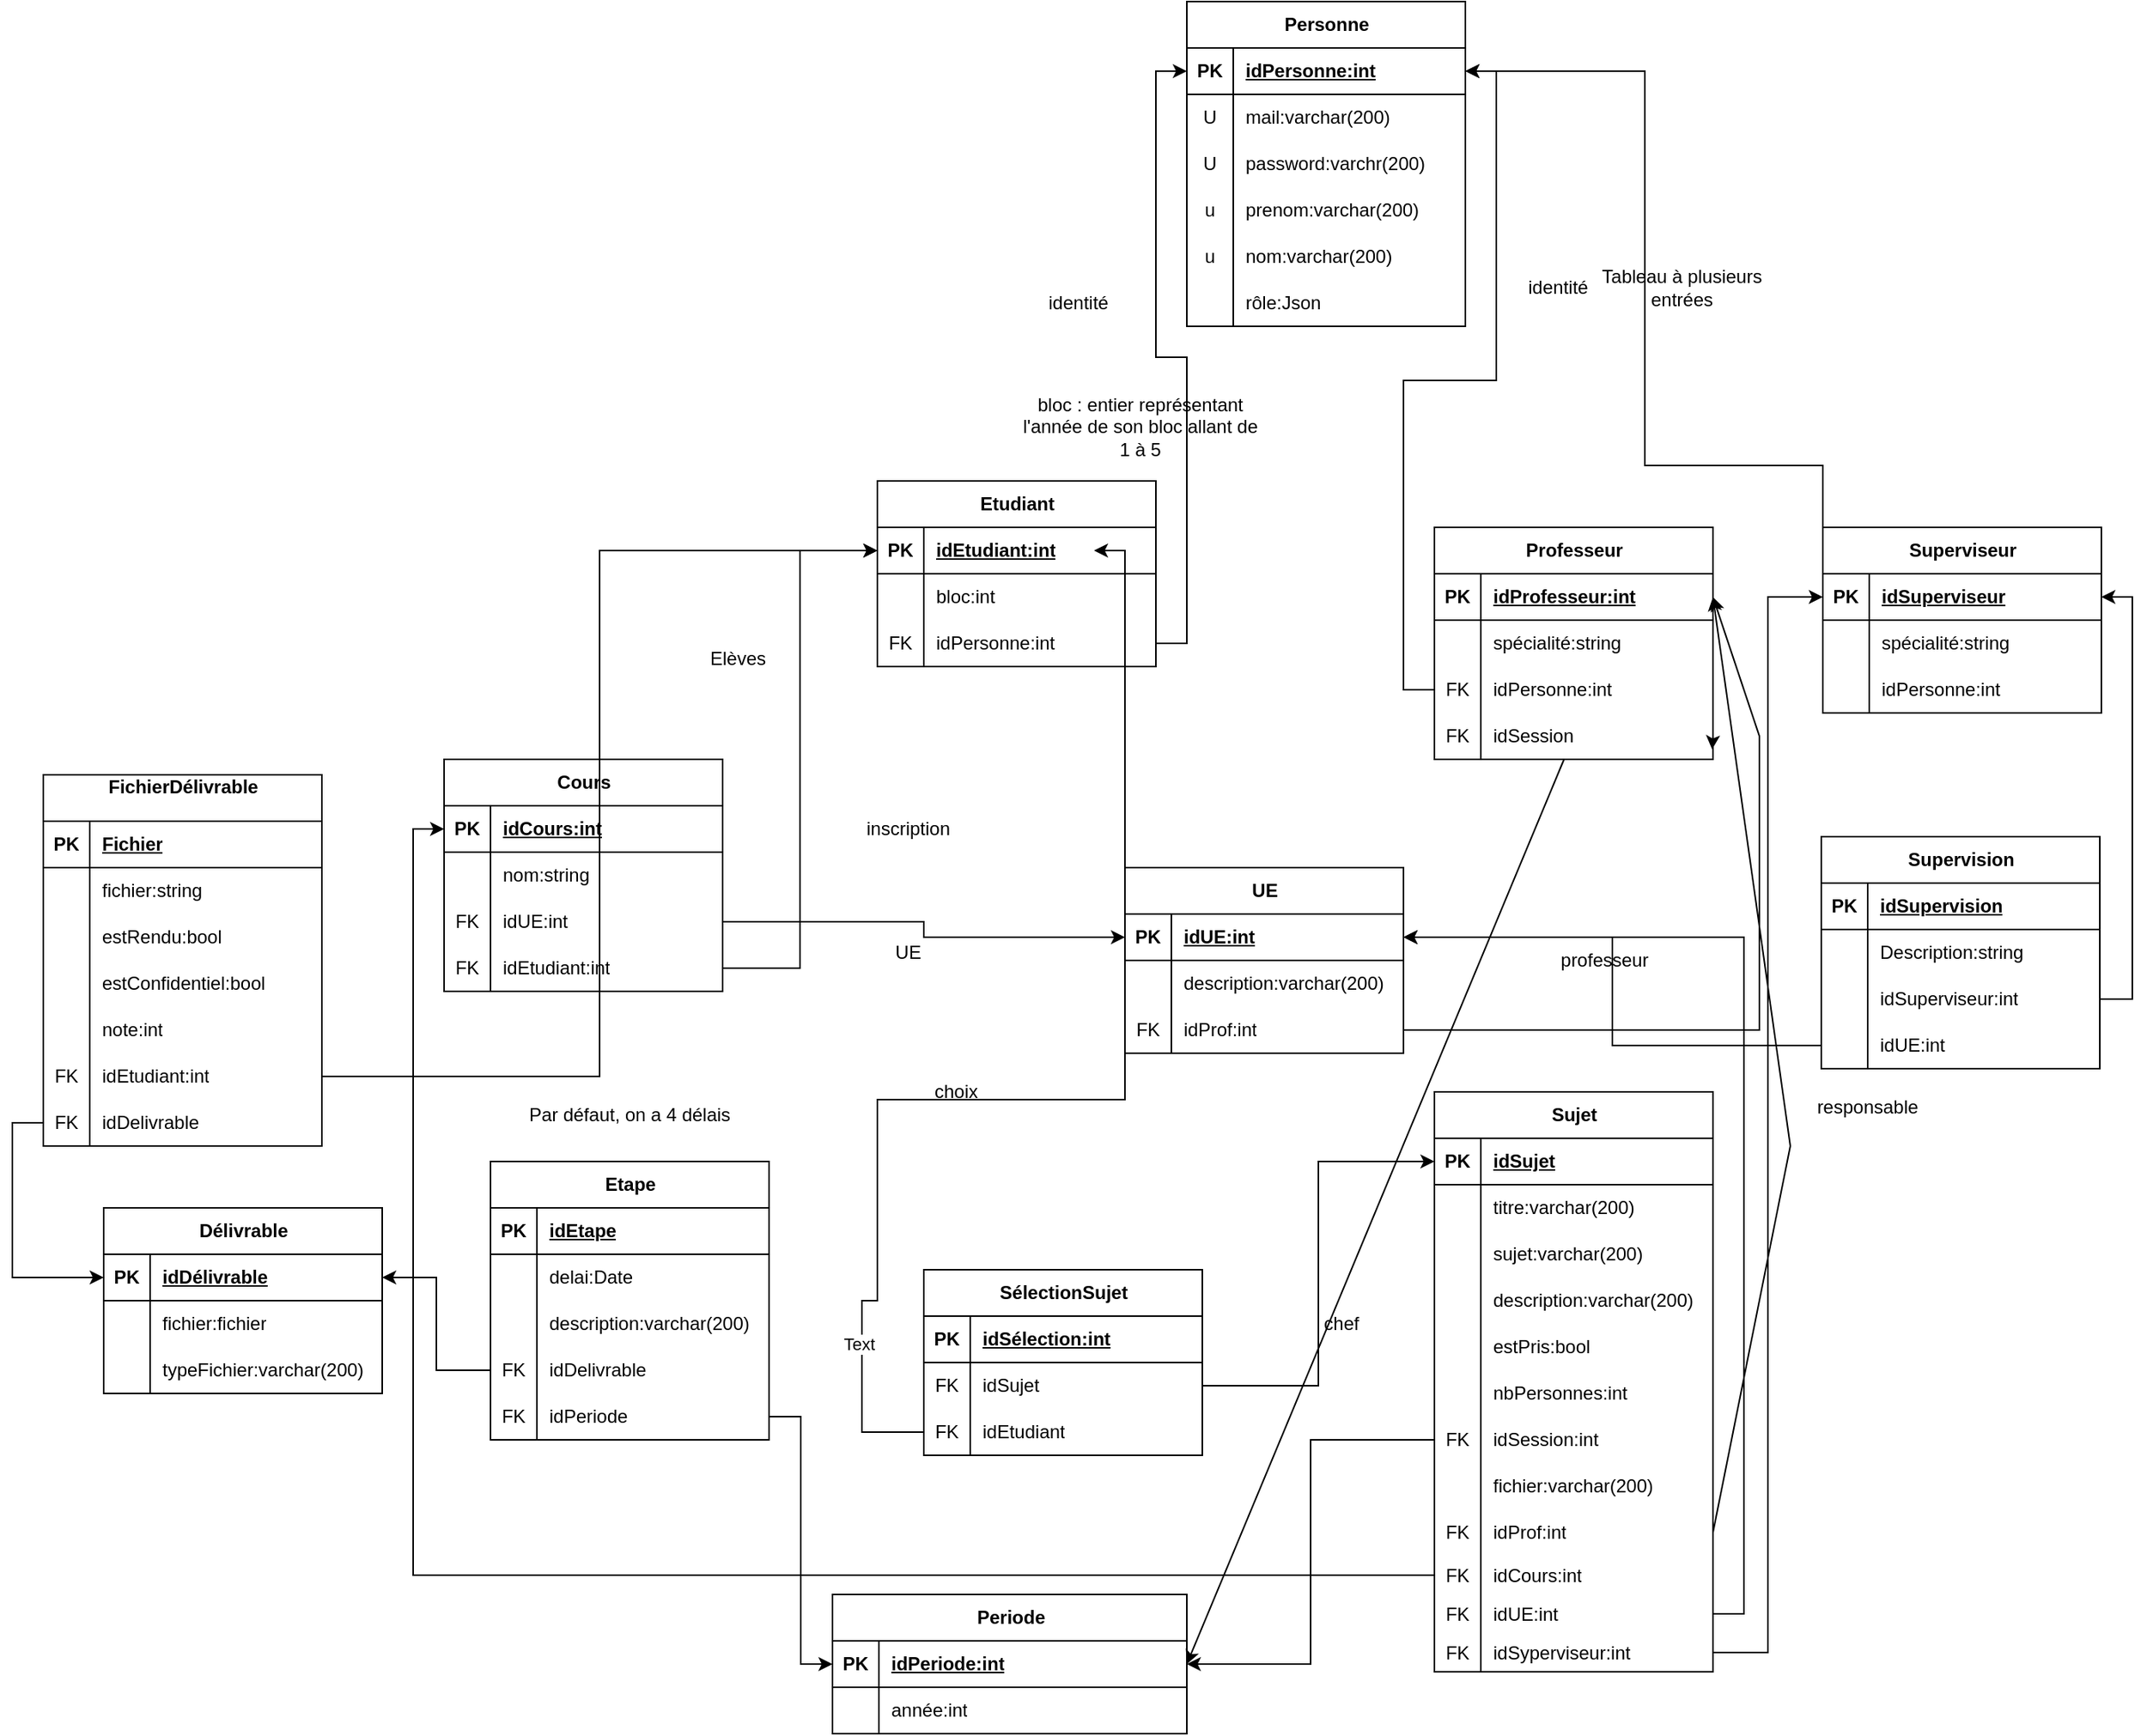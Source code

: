 <mxfile version="24.2.7" type="device" pages="2">
  <diagram id="R2lEEEUBdFMjLlhIrx00" name="Schéma relationnel">
    <mxGraphModel dx="2213" dy="785" grid="1" gridSize="10" guides="1" tooltips="1" connect="1" arrows="1" fold="1" page="1" pageScale="1" pageWidth="827" pageHeight="1169" math="0" shadow="0" extFonts="Permanent Marker^https://fonts.googleapis.com/css?family=Permanent+Marker">
      <root>
        <mxCell id="0" />
        <mxCell id="1" parent="0" />
        <mxCell id="Jt3Wym3gQYtwecDxSo5o-32" value="Sujet" style="shape=table;startSize=30;container=1;collapsible=1;childLayout=tableLayout;fixedRows=1;rowLines=0;fontStyle=1;align=center;resizeLast=1;html=1;" parent="1" vertex="1">
          <mxGeometry x="370" y="805" width="180" height="375" as="geometry" />
        </mxCell>
        <mxCell id="Jt3Wym3gQYtwecDxSo5o-33" value="" style="shape=tableRow;horizontal=0;startSize=0;swimlaneHead=0;swimlaneBody=0;fillColor=none;collapsible=0;dropTarget=0;points=[[0,0.5],[1,0.5]];portConstraint=eastwest;top=0;left=0;right=0;bottom=1;" parent="Jt3Wym3gQYtwecDxSo5o-32" vertex="1">
          <mxGeometry y="30" width="180" height="30" as="geometry" />
        </mxCell>
        <mxCell id="Jt3Wym3gQYtwecDxSo5o-34" value="PK" style="shape=partialRectangle;connectable=0;fillColor=none;top=0;left=0;bottom=0;right=0;fontStyle=1;overflow=hidden;whiteSpace=wrap;html=1;" parent="Jt3Wym3gQYtwecDxSo5o-33" vertex="1">
          <mxGeometry width="30" height="30" as="geometry">
            <mxRectangle width="30" height="30" as="alternateBounds" />
          </mxGeometry>
        </mxCell>
        <mxCell id="Jt3Wym3gQYtwecDxSo5o-35" value="idSujet" style="shape=partialRectangle;connectable=0;fillColor=none;top=0;left=0;bottom=0;right=0;align=left;spacingLeft=6;fontStyle=5;overflow=hidden;whiteSpace=wrap;html=1;" parent="Jt3Wym3gQYtwecDxSo5o-33" vertex="1">
          <mxGeometry x="30" width="150" height="30" as="geometry">
            <mxRectangle width="150" height="30" as="alternateBounds" />
          </mxGeometry>
        </mxCell>
        <mxCell id="Jt3Wym3gQYtwecDxSo5o-36" value="" style="shape=tableRow;horizontal=0;startSize=0;swimlaneHead=0;swimlaneBody=0;fillColor=none;collapsible=0;dropTarget=0;points=[[0,0.5],[1,0.5]];portConstraint=eastwest;top=0;left=0;right=0;bottom=0;" parent="Jt3Wym3gQYtwecDxSo5o-32" vertex="1">
          <mxGeometry y="60" width="180" height="30" as="geometry" />
        </mxCell>
        <mxCell id="Jt3Wym3gQYtwecDxSo5o-37" value="" style="shape=partialRectangle;connectable=0;fillColor=none;top=0;left=0;bottom=0;right=0;editable=1;overflow=hidden;whiteSpace=wrap;html=1;" parent="Jt3Wym3gQYtwecDxSo5o-36" vertex="1">
          <mxGeometry width="30" height="30" as="geometry">
            <mxRectangle width="30" height="30" as="alternateBounds" />
          </mxGeometry>
        </mxCell>
        <mxCell id="Jt3Wym3gQYtwecDxSo5o-38" value="titre:varchar(200)" style="shape=partialRectangle;connectable=0;fillColor=none;top=0;left=0;bottom=0;right=0;align=left;spacingLeft=6;overflow=hidden;whiteSpace=wrap;html=1;" parent="Jt3Wym3gQYtwecDxSo5o-36" vertex="1">
          <mxGeometry x="30" width="150" height="30" as="geometry">
            <mxRectangle width="150" height="30" as="alternateBounds" />
          </mxGeometry>
        </mxCell>
        <mxCell id="Jt3Wym3gQYtwecDxSo5o-39" value="" style="shape=tableRow;horizontal=0;startSize=0;swimlaneHead=0;swimlaneBody=0;fillColor=none;collapsible=0;dropTarget=0;points=[[0,0.5],[1,0.5]];portConstraint=eastwest;top=0;left=0;right=0;bottom=0;" parent="Jt3Wym3gQYtwecDxSo5o-32" vertex="1">
          <mxGeometry y="90" width="180" height="30" as="geometry" />
        </mxCell>
        <mxCell id="Jt3Wym3gQYtwecDxSo5o-40" value="" style="shape=partialRectangle;connectable=0;fillColor=none;top=0;left=0;bottom=0;right=0;editable=1;overflow=hidden;whiteSpace=wrap;html=1;" parent="Jt3Wym3gQYtwecDxSo5o-39" vertex="1">
          <mxGeometry width="30" height="30" as="geometry">
            <mxRectangle width="30" height="30" as="alternateBounds" />
          </mxGeometry>
        </mxCell>
        <mxCell id="Jt3Wym3gQYtwecDxSo5o-41" value="sujet:varchar(200)" style="shape=partialRectangle;connectable=0;fillColor=none;top=0;left=0;bottom=0;right=0;align=left;spacingLeft=6;overflow=hidden;whiteSpace=wrap;html=1;" parent="Jt3Wym3gQYtwecDxSo5o-39" vertex="1">
          <mxGeometry x="30" width="150" height="30" as="geometry">
            <mxRectangle width="150" height="30" as="alternateBounds" />
          </mxGeometry>
        </mxCell>
        <mxCell id="Jt3Wym3gQYtwecDxSo5o-42" value="" style="shape=tableRow;horizontal=0;startSize=0;swimlaneHead=0;swimlaneBody=0;fillColor=none;collapsible=0;dropTarget=0;points=[[0,0.5],[1,0.5]];portConstraint=eastwest;top=0;left=0;right=0;bottom=0;" parent="Jt3Wym3gQYtwecDxSo5o-32" vertex="1">
          <mxGeometry y="120" width="180" height="30" as="geometry" />
        </mxCell>
        <mxCell id="Jt3Wym3gQYtwecDxSo5o-43" value="" style="shape=partialRectangle;connectable=0;fillColor=none;top=0;left=0;bottom=0;right=0;editable=1;overflow=hidden;whiteSpace=wrap;html=1;" parent="Jt3Wym3gQYtwecDxSo5o-42" vertex="1">
          <mxGeometry width="30" height="30" as="geometry">
            <mxRectangle width="30" height="30" as="alternateBounds" />
          </mxGeometry>
        </mxCell>
        <mxCell id="Jt3Wym3gQYtwecDxSo5o-44" value="description:varchar(200)" style="shape=partialRectangle;connectable=0;fillColor=none;top=0;left=0;bottom=0;right=0;align=left;spacingLeft=6;overflow=hidden;whiteSpace=wrap;html=1;" parent="Jt3Wym3gQYtwecDxSo5o-42" vertex="1">
          <mxGeometry x="30" width="150" height="30" as="geometry">
            <mxRectangle width="150" height="30" as="alternateBounds" />
          </mxGeometry>
        </mxCell>
        <mxCell id="CdYXyyKfEUCCPxyVKJxF-6" value="" style="shape=tableRow;horizontal=0;startSize=0;swimlaneHead=0;swimlaneBody=0;fillColor=none;collapsible=0;dropTarget=0;points=[[0,0.5],[1,0.5]];portConstraint=eastwest;top=0;left=0;right=0;bottom=0;" parent="Jt3Wym3gQYtwecDxSo5o-32" vertex="1">
          <mxGeometry y="150" width="180" height="30" as="geometry" />
        </mxCell>
        <mxCell id="CdYXyyKfEUCCPxyVKJxF-7" value="" style="shape=partialRectangle;connectable=0;fillColor=none;top=0;left=0;bottom=0;right=0;editable=1;overflow=hidden;whiteSpace=wrap;html=1;" parent="CdYXyyKfEUCCPxyVKJxF-6" vertex="1">
          <mxGeometry width="30" height="30" as="geometry">
            <mxRectangle width="30" height="30" as="alternateBounds" />
          </mxGeometry>
        </mxCell>
        <mxCell id="CdYXyyKfEUCCPxyVKJxF-8" value="estPris:bool" style="shape=partialRectangle;connectable=0;fillColor=none;top=0;left=0;bottom=0;right=0;align=left;spacingLeft=6;overflow=hidden;whiteSpace=wrap;html=1;" parent="CdYXyyKfEUCCPxyVKJxF-6" vertex="1">
          <mxGeometry x="30" width="150" height="30" as="geometry">
            <mxRectangle width="150" height="30" as="alternateBounds" />
          </mxGeometry>
        </mxCell>
        <mxCell id="tML_h_HdrGrRzVMoBvRZ-14" value="" style="shape=tableRow;horizontal=0;startSize=0;swimlaneHead=0;swimlaneBody=0;fillColor=none;collapsible=0;dropTarget=0;points=[[0,0.5],[1,0.5]];portConstraint=eastwest;top=0;left=0;right=0;bottom=0;" vertex="1" parent="Jt3Wym3gQYtwecDxSo5o-32">
          <mxGeometry y="180" width="180" height="30" as="geometry" />
        </mxCell>
        <mxCell id="tML_h_HdrGrRzVMoBvRZ-15" value="" style="shape=partialRectangle;connectable=0;fillColor=none;top=0;left=0;bottom=0;right=0;editable=1;overflow=hidden;whiteSpace=wrap;html=1;" vertex="1" parent="tML_h_HdrGrRzVMoBvRZ-14">
          <mxGeometry width="30" height="30" as="geometry">
            <mxRectangle width="30" height="30" as="alternateBounds" />
          </mxGeometry>
        </mxCell>
        <mxCell id="tML_h_HdrGrRzVMoBvRZ-16" value="nbPersonnes:int" style="shape=partialRectangle;connectable=0;fillColor=none;top=0;left=0;bottom=0;right=0;align=left;spacingLeft=6;overflow=hidden;whiteSpace=wrap;html=1;" vertex="1" parent="tML_h_HdrGrRzVMoBvRZ-14">
          <mxGeometry x="30" width="150" height="30" as="geometry">
            <mxRectangle width="150" height="30" as="alternateBounds" />
          </mxGeometry>
        </mxCell>
        <mxCell id="Jt3Wym3gQYtwecDxSo5o-107" value="" style="shape=tableRow;horizontal=0;startSize=0;swimlaneHead=0;swimlaneBody=0;fillColor=none;collapsible=0;dropTarget=0;points=[[0,0.5],[1,0.5]];portConstraint=eastwest;top=0;left=0;right=0;bottom=0;" parent="Jt3Wym3gQYtwecDxSo5o-32" vertex="1">
          <mxGeometry y="210" width="180" height="30" as="geometry" />
        </mxCell>
        <mxCell id="Jt3Wym3gQYtwecDxSo5o-108" value="FK" style="shape=partialRectangle;connectable=0;fillColor=none;top=0;left=0;bottom=0;right=0;editable=1;overflow=hidden;whiteSpace=wrap;html=1;" parent="Jt3Wym3gQYtwecDxSo5o-107" vertex="1">
          <mxGeometry width="30" height="30" as="geometry">
            <mxRectangle width="30" height="30" as="alternateBounds" />
          </mxGeometry>
        </mxCell>
        <mxCell id="Jt3Wym3gQYtwecDxSo5o-109" value="idSession:int" style="shape=partialRectangle;connectable=0;fillColor=none;top=0;left=0;bottom=0;right=0;align=left;spacingLeft=6;overflow=hidden;whiteSpace=wrap;html=1;" parent="Jt3Wym3gQYtwecDxSo5o-107" vertex="1">
          <mxGeometry x="30" width="150" height="30" as="geometry">
            <mxRectangle width="150" height="30" as="alternateBounds" />
          </mxGeometry>
        </mxCell>
        <mxCell id="Jt3Wym3gQYtwecDxSo5o-45" value="" style="shape=tableRow;horizontal=0;startSize=0;swimlaneHead=0;swimlaneBody=0;fillColor=none;collapsible=0;dropTarget=0;points=[[0,0.5],[1,0.5]];portConstraint=eastwest;top=0;left=0;right=0;bottom=0;" parent="Jt3Wym3gQYtwecDxSo5o-32" vertex="1">
          <mxGeometry y="240" width="180" height="30" as="geometry" />
        </mxCell>
        <mxCell id="Jt3Wym3gQYtwecDxSo5o-46" value="" style="shape=partialRectangle;connectable=0;fillColor=none;top=0;left=0;bottom=0;right=0;editable=1;overflow=hidden;whiteSpace=wrap;html=1;" parent="Jt3Wym3gQYtwecDxSo5o-45" vertex="1">
          <mxGeometry width="30" height="30" as="geometry">
            <mxRectangle width="30" height="30" as="alternateBounds" />
          </mxGeometry>
        </mxCell>
        <mxCell id="Jt3Wym3gQYtwecDxSo5o-47" value="fichier:varchar(200)" style="shape=partialRectangle;connectable=0;fillColor=none;top=0;left=0;bottom=0;right=0;align=left;spacingLeft=6;overflow=hidden;whiteSpace=wrap;html=1;" parent="Jt3Wym3gQYtwecDxSo5o-45" vertex="1">
          <mxGeometry x="30" width="150" height="30" as="geometry">
            <mxRectangle width="150" height="30" as="alternateBounds" />
          </mxGeometry>
        </mxCell>
        <mxCell id="Jt3Wym3gQYtwecDxSo5o-58" value="" style="shape=tableRow;horizontal=0;startSize=0;swimlaneHead=0;swimlaneBody=0;fillColor=none;collapsible=0;dropTarget=0;points=[[0,0.5],[1,0.5]];portConstraint=eastwest;top=0;left=0;right=0;bottom=0;" parent="Jt3Wym3gQYtwecDxSo5o-32" vertex="1">
          <mxGeometry y="270" width="180" height="30" as="geometry" />
        </mxCell>
        <mxCell id="Jt3Wym3gQYtwecDxSo5o-59" value="FK" style="shape=partialRectangle;connectable=0;fillColor=none;top=0;left=0;bottom=0;right=0;editable=1;overflow=hidden;whiteSpace=wrap;html=1;" parent="Jt3Wym3gQYtwecDxSo5o-58" vertex="1">
          <mxGeometry width="30" height="30" as="geometry">
            <mxRectangle width="30" height="30" as="alternateBounds" />
          </mxGeometry>
        </mxCell>
        <mxCell id="Jt3Wym3gQYtwecDxSo5o-60" value="idProf:int" style="shape=partialRectangle;connectable=0;fillColor=none;top=0;left=0;bottom=0;right=0;align=left;spacingLeft=6;overflow=hidden;whiteSpace=wrap;html=1;" parent="Jt3Wym3gQYtwecDxSo5o-58" vertex="1">
          <mxGeometry x="30" width="150" height="30" as="geometry">
            <mxRectangle width="150" height="30" as="alternateBounds" />
          </mxGeometry>
        </mxCell>
        <mxCell id="CdYXyyKfEUCCPxyVKJxF-2" value="" style="shape=tableRow;horizontal=0;startSize=0;swimlaneHead=0;swimlaneBody=0;fillColor=none;collapsible=0;dropTarget=0;points=[[0,0.5],[1,0.5]];portConstraint=eastwest;top=0;left=0;right=0;bottom=0;" parent="Jt3Wym3gQYtwecDxSo5o-32" vertex="1">
          <mxGeometry y="300" width="180" height="25" as="geometry" />
        </mxCell>
        <mxCell id="CdYXyyKfEUCCPxyVKJxF-3" value="FK" style="shape=partialRectangle;connectable=0;fillColor=none;top=0;left=0;bottom=0;right=0;editable=1;overflow=hidden;whiteSpace=wrap;html=1;" parent="CdYXyyKfEUCCPxyVKJxF-2" vertex="1">
          <mxGeometry width="30" height="25" as="geometry">
            <mxRectangle width="30" height="25" as="alternateBounds" />
          </mxGeometry>
        </mxCell>
        <mxCell id="CdYXyyKfEUCCPxyVKJxF-4" value="idCours:int" style="shape=partialRectangle;connectable=0;fillColor=none;top=0;left=0;bottom=0;right=0;align=left;spacingLeft=6;overflow=hidden;whiteSpace=wrap;html=1;" parent="CdYXyyKfEUCCPxyVKJxF-2" vertex="1">
          <mxGeometry x="30" width="150" height="25" as="geometry">
            <mxRectangle width="150" height="25" as="alternateBounds" />
          </mxGeometry>
        </mxCell>
        <mxCell id="sS6xMafMLW72XO3v1fr4-1" value="" style="shape=tableRow;horizontal=0;startSize=0;swimlaneHead=0;swimlaneBody=0;fillColor=none;collapsible=0;dropTarget=0;points=[[0,0.5],[1,0.5]];portConstraint=eastwest;top=0;left=0;right=0;bottom=0;" parent="Jt3Wym3gQYtwecDxSo5o-32" vertex="1">
          <mxGeometry y="325" width="180" height="25" as="geometry" />
        </mxCell>
        <mxCell id="sS6xMafMLW72XO3v1fr4-2" value="FK" style="shape=partialRectangle;connectable=0;fillColor=none;top=0;left=0;bottom=0;right=0;editable=1;overflow=hidden;whiteSpace=wrap;html=1;" parent="sS6xMafMLW72XO3v1fr4-1" vertex="1">
          <mxGeometry width="30" height="25" as="geometry">
            <mxRectangle width="30" height="25" as="alternateBounds" />
          </mxGeometry>
        </mxCell>
        <mxCell id="sS6xMafMLW72XO3v1fr4-3" value="idUE:int" style="shape=partialRectangle;connectable=0;fillColor=none;top=0;left=0;bottom=0;right=0;align=left;spacingLeft=6;overflow=hidden;whiteSpace=wrap;html=1;" parent="sS6xMafMLW72XO3v1fr4-1" vertex="1">
          <mxGeometry x="30" width="150" height="25" as="geometry">
            <mxRectangle width="150" height="25" as="alternateBounds" />
          </mxGeometry>
        </mxCell>
        <mxCell id="hZWUbHz3uSnXwwhr3Ajj-1" value="" style="shape=tableRow;horizontal=0;startSize=0;swimlaneHead=0;swimlaneBody=0;fillColor=none;collapsible=0;dropTarget=0;points=[[0,0.5],[1,0.5]];portConstraint=eastwest;top=0;left=0;right=0;bottom=0;" vertex="1" parent="Jt3Wym3gQYtwecDxSo5o-32">
          <mxGeometry y="350" width="180" height="25" as="geometry" />
        </mxCell>
        <mxCell id="hZWUbHz3uSnXwwhr3Ajj-2" value="FK" style="shape=partialRectangle;connectable=0;fillColor=none;top=0;left=0;bottom=0;right=0;editable=1;overflow=hidden;whiteSpace=wrap;html=1;" vertex="1" parent="hZWUbHz3uSnXwwhr3Ajj-1">
          <mxGeometry width="30" height="25" as="geometry">
            <mxRectangle width="30" height="25" as="alternateBounds" />
          </mxGeometry>
        </mxCell>
        <mxCell id="hZWUbHz3uSnXwwhr3Ajj-3" value="idSyperviseur:int" style="shape=partialRectangle;connectable=0;fillColor=none;top=0;left=0;bottom=0;right=0;align=left;spacingLeft=6;overflow=hidden;whiteSpace=wrap;html=1;" vertex="1" parent="hZWUbHz3uSnXwwhr3Ajj-1">
          <mxGeometry x="30" width="150" height="25" as="geometry">
            <mxRectangle width="150" height="25" as="alternateBounds" />
          </mxGeometry>
        </mxCell>
        <mxCell id="7S0pTEuF9QtNK3VVfG5a-20" style="edgeStyle=orthogonalEdgeStyle;rounded=0;orthogonalLoop=1;jettySize=auto;html=1;exitX=0;exitY=0.5;exitDx=0;exitDy=0;" parent="1" source="Jt3Wym3gQYtwecDxSo5o-23" target="7S0pTEuF9QtNK3VVfG5a-26" edge="1">
          <mxGeometry relative="1" as="geometry">
            <mxPoint x="420" y="560" as="sourcePoint" />
            <mxPoint x="410" y="150" as="targetPoint" />
          </mxGeometry>
        </mxCell>
        <mxCell id="7S0pTEuF9QtNK3VVfG5a-21" style="edgeStyle=orthogonalEdgeStyle;rounded=0;orthogonalLoop=1;jettySize=auto;html=1;entryX=0;entryY=0.5;entryDx=0;entryDy=0;" parent="1" source="lHV6C6Jt2Jyh17Nra8eX-26" target="7S0pTEuF9QtNK3VVfG5a-26" edge="1">
          <mxGeometry relative="1" as="geometry">
            <mxPoint x="110" y="90" as="targetPoint" />
            <mxPoint x="40" y="390" as="sourcePoint" />
          </mxGeometry>
        </mxCell>
        <mxCell id="7S0pTEuF9QtNK3VVfG5a-25" value="Personne" style="shape=table;startSize=30;container=1;collapsible=1;childLayout=tableLayout;fixedRows=1;rowLines=0;fontStyle=1;align=center;resizeLast=1;html=1;" parent="1" vertex="1">
          <mxGeometry x="210" y="100" width="180" height="210" as="geometry" />
        </mxCell>
        <mxCell id="7S0pTEuF9QtNK3VVfG5a-26" value="" style="shape=tableRow;horizontal=0;startSize=0;swimlaneHead=0;swimlaneBody=0;fillColor=none;collapsible=0;dropTarget=0;points=[[0,0.5],[1,0.5]];portConstraint=eastwest;top=0;left=0;right=0;bottom=1;" parent="7S0pTEuF9QtNK3VVfG5a-25" vertex="1">
          <mxGeometry y="30" width="180" height="30" as="geometry" />
        </mxCell>
        <mxCell id="7S0pTEuF9QtNK3VVfG5a-27" value="PK" style="shape=partialRectangle;connectable=0;fillColor=none;top=0;left=0;bottom=0;right=0;fontStyle=1;overflow=hidden;whiteSpace=wrap;html=1;" parent="7S0pTEuF9QtNK3VVfG5a-26" vertex="1">
          <mxGeometry width="30" height="30" as="geometry">
            <mxRectangle width="30" height="30" as="alternateBounds" />
          </mxGeometry>
        </mxCell>
        <mxCell id="7S0pTEuF9QtNK3VVfG5a-28" value="idPersonne:int" style="shape=partialRectangle;connectable=0;fillColor=none;top=0;left=0;bottom=0;right=0;align=left;spacingLeft=6;fontStyle=5;overflow=hidden;whiteSpace=wrap;html=1;" parent="7S0pTEuF9QtNK3VVfG5a-26" vertex="1">
          <mxGeometry x="30" width="150" height="30" as="geometry">
            <mxRectangle width="150" height="30" as="alternateBounds" />
          </mxGeometry>
        </mxCell>
        <mxCell id="7S0pTEuF9QtNK3VVfG5a-29" value="" style="shape=tableRow;horizontal=0;startSize=0;swimlaneHead=0;swimlaneBody=0;fillColor=none;collapsible=0;dropTarget=0;points=[[0,0.5],[1,0.5]];portConstraint=eastwest;top=0;left=0;right=0;bottom=0;" parent="7S0pTEuF9QtNK3VVfG5a-25" vertex="1">
          <mxGeometry y="60" width="180" height="30" as="geometry" />
        </mxCell>
        <mxCell id="7S0pTEuF9QtNK3VVfG5a-30" value="U" style="shape=partialRectangle;connectable=0;fillColor=none;top=0;left=0;bottom=0;right=0;editable=1;overflow=hidden;whiteSpace=wrap;html=1;" parent="7S0pTEuF9QtNK3VVfG5a-29" vertex="1">
          <mxGeometry width="30" height="30" as="geometry">
            <mxRectangle width="30" height="30" as="alternateBounds" />
          </mxGeometry>
        </mxCell>
        <mxCell id="7S0pTEuF9QtNK3VVfG5a-31" value="mail:varchar(200)" style="shape=partialRectangle;connectable=0;fillColor=none;top=0;left=0;bottom=0;right=0;align=left;spacingLeft=6;overflow=hidden;whiteSpace=wrap;html=1;" parent="7S0pTEuF9QtNK3VVfG5a-29" vertex="1">
          <mxGeometry x="30" width="150" height="30" as="geometry">
            <mxRectangle width="150" height="30" as="alternateBounds" />
          </mxGeometry>
        </mxCell>
        <mxCell id="7S0pTEuF9QtNK3VVfG5a-32" value="" style="shape=tableRow;horizontal=0;startSize=0;swimlaneHead=0;swimlaneBody=0;fillColor=none;collapsible=0;dropTarget=0;points=[[0,0.5],[1,0.5]];portConstraint=eastwest;top=0;left=0;right=0;bottom=0;" parent="7S0pTEuF9QtNK3VVfG5a-25" vertex="1">
          <mxGeometry y="90" width="180" height="30" as="geometry" />
        </mxCell>
        <mxCell id="7S0pTEuF9QtNK3VVfG5a-33" value="U" style="shape=partialRectangle;connectable=0;fillColor=none;top=0;left=0;bottom=0;right=0;editable=1;overflow=hidden;whiteSpace=wrap;html=1;" parent="7S0pTEuF9QtNK3VVfG5a-32" vertex="1">
          <mxGeometry width="30" height="30" as="geometry">
            <mxRectangle width="30" height="30" as="alternateBounds" />
          </mxGeometry>
        </mxCell>
        <mxCell id="7S0pTEuF9QtNK3VVfG5a-34" value="password:varchr(200)" style="shape=partialRectangle;connectable=0;fillColor=none;top=0;left=0;bottom=0;right=0;align=left;spacingLeft=6;overflow=hidden;whiteSpace=wrap;html=1;" parent="7S0pTEuF9QtNK3VVfG5a-32" vertex="1">
          <mxGeometry x="30" width="150" height="30" as="geometry">
            <mxRectangle width="150" height="30" as="alternateBounds" />
          </mxGeometry>
        </mxCell>
        <mxCell id="7S0pTEuF9QtNK3VVfG5a-35" value="" style="shape=tableRow;horizontal=0;startSize=0;swimlaneHead=0;swimlaneBody=0;fillColor=none;collapsible=0;dropTarget=0;points=[[0,0.5],[1,0.5]];portConstraint=eastwest;top=0;left=0;right=0;bottom=0;" parent="7S0pTEuF9QtNK3VVfG5a-25" vertex="1">
          <mxGeometry y="120" width="180" height="30" as="geometry" />
        </mxCell>
        <mxCell id="7S0pTEuF9QtNK3VVfG5a-36" value="u" style="shape=partialRectangle;connectable=0;fillColor=none;top=0;left=0;bottom=0;right=0;editable=1;overflow=hidden;whiteSpace=wrap;html=1;" parent="7S0pTEuF9QtNK3VVfG5a-35" vertex="1">
          <mxGeometry width="30" height="30" as="geometry">
            <mxRectangle width="30" height="30" as="alternateBounds" />
          </mxGeometry>
        </mxCell>
        <mxCell id="7S0pTEuF9QtNK3VVfG5a-37" value="prenom:varchar(200)" style="shape=partialRectangle;connectable=0;fillColor=none;top=0;left=0;bottom=0;right=0;align=left;spacingLeft=6;overflow=hidden;whiteSpace=wrap;html=1;" parent="7S0pTEuF9QtNK3VVfG5a-35" vertex="1">
          <mxGeometry x="30" width="150" height="30" as="geometry">
            <mxRectangle width="150" height="30" as="alternateBounds" />
          </mxGeometry>
        </mxCell>
        <mxCell id="7S0pTEuF9QtNK3VVfG5a-38" value="" style="shape=tableRow;horizontal=0;startSize=0;swimlaneHead=0;swimlaneBody=0;fillColor=none;collapsible=0;dropTarget=0;points=[[0,0.5],[1,0.5]];portConstraint=eastwest;top=0;left=0;right=0;bottom=0;" parent="7S0pTEuF9QtNK3VVfG5a-25" vertex="1">
          <mxGeometry y="150" width="180" height="30" as="geometry" />
        </mxCell>
        <mxCell id="7S0pTEuF9QtNK3VVfG5a-39" value="u" style="shape=partialRectangle;connectable=0;fillColor=none;top=0;left=0;bottom=0;right=0;editable=1;overflow=hidden;whiteSpace=wrap;html=1;" parent="7S0pTEuF9QtNK3VVfG5a-38" vertex="1">
          <mxGeometry width="30" height="30" as="geometry">
            <mxRectangle width="30" height="30" as="alternateBounds" />
          </mxGeometry>
        </mxCell>
        <mxCell id="7S0pTEuF9QtNK3VVfG5a-40" value="nom:varchar(200)" style="shape=partialRectangle;connectable=0;fillColor=none;top=0;left=0;bottom=0;right=0;align=left;spacingLeft=6;overflow=hidden;whiteSpace=wrap;html=1;" parent="7S0pTEuF9QtNK3VVfG5a-38" vertex="1">
          <mxGeometry x="30" width="150" height="30" as="geometry">
            <mxRectangle width="150" height="30" as="alternateBounds" />
          </mxGeometry>
        </mxCell>
        <mxCell id="lHV6C6Jt2Jyh17Nra8eX-14" value="" style="shape=tableRow;horizontal=0;startSize=0;swimlaneHead=0;swimlaneBody=0;fillColor=none;collapsible=0;dropTarget=0;points=[[0,0.5],[1,0.5]];portConstraint=eastwest;top=0;left=0;right=0;bottom=0;" parent="7S0pTEuF9QtNK3VVfG5a-25" vertex="1">
          <mxGeometry y="180" width="180" height="30" as="geometry" />
        </mxCell>
        <mxCell id="lHV6C6Jt2Jyh17Nra8eX-15" value="" style="shape=partialRectangle;connectable=0;fillColor=none;top=0;left=0;bottom=0;right=0;editable=1;overflow=hidden;whiteSpace=wrap;html=1;" parent="lHV6C6Jt2Jyh17Nra8eX-14" vertex="1">
          <mxGeometry width="30" height="30" as="geometry">
            <mxRectangle width="30" height="30" as="alternateBounds" />
          </mxGeometry>
        </mxCell>
        <mxCell id="lHV6C6Jt2Jyh17Nra8eX-16" value="rôle:Json" style="shape=partialRectangle;connectable=0;fillColor=none;top=0;left=0;bottom=0;right=0;align=left;spacingLeft=6;overflow=hidden;whiteSpace=wrap;html=1;" parent="lHV6C6Jt2Jyh17Nra8eX-14" vertex="1">
          <mxGeometry x="30" width="150" height="30" as="geometry">
            <mxRectangle width="150" height="30" as="alternateBounds" />
          </mxGeometry>
        </mxCell>
        <mxCell id="lHV6C6Jt2Jyh17Nra8eX-1" value="Professeur" style="shape=table;startSize=30;container=1;collapsible=1;childLayout=tableLayout;fixedRows=1;rowLines=0;fontStyle=1;align=center;resizeLast=1;html=1;" parent="1" vertex="1">
          <mxGeometry x="370" y="440" width="180" height="150" as="geometry" />
        </mxCell>
        <mxCell id="lHV6C6Jt2Jyh17Nra8eX-2" value="" style="shape=tableRow;horizontal=0;startSize=0;swimlaneHead=0;swimlaneBody=0;fillColor=none;collapsible=0;dropTarget=0;points=[[0,0.5],[1,0.5]];portConstraint=eastwest;top=0;left=0;right=0;bottom=1;" parent="lHV6C6Jt2Jyh17Nra8eX-1" vertex="1">
          <mxGeometry y="30" width="180" height="30" as="geometry" />
        </mxCell>
        <mxCell id="lHV6C6Jt2Jyh17Nra8eX-3" value="PK" style="shape=partialRectangle;connectable=0;fillColor=none;top=0;left=0;bottom=0;right=0;fontStyle=1;overflow=hidden;whiteSpace=wrap;html=1;" parent="lHV6C6Jt2Jyh17Nra8eX-2" vertex="1">
          <mxGeometry width="30" height="30" as="geometry">
            <mxRectangle width="30" height="30" as="alternateBounds" />
          </mxGeometry>
        </mxCell>
        <mxCell id="lHV6C6Jt2Jyh17Nra8eX-4" value="idProfesseur:int" style="shape=partialRectangle;connectable=0;fillColor=none;top=0;left=0;bottom=0;right=0;align=left;spacingLeft=6;fontStyle=5;overflow=hidden;whiteSpace=wrap;html=1;" parent="lHV6C6Jt2Jyh17Nra8eX-2" vertex="1">
          <mxGeometry x="30" width="150" height="30" as="geometry">
            <mxRectangle width="150" height="30" as="alternateBounds" />
          </mxGeometry>
        </mxCell>
        <mxCell id="lHV6C6Jt2Jyh17Nra8eX-5" value="" style="shape=tableRow;horizontal=0;startSize=0;swimlaneHead=0;swimlaneBody=0;fillColor=none;collapsible=0;dropTarget=0;points=[[0,0.5],[1,0.5]];portConstraint=eastwest;top=0;left=0;right=0;bottom=0;" parent="lHV6C6Jt2Jyh17Nra8eX-1" vertex="1">
          <mxGeometry y="60" width="180" height="30" as="geometry" />
        </mxCell>
        <mxCell id="lHV6C6Jt2Jyh17Nra8eX-6" value="" style="shape=partialRectangle;connectable=0;fillColor=none;top=0;left=0;bottom=0;right=0;editable=1;overflow=hidden;whiteSpace=wrap;html=1;" parent="lHV6C6Jt2Jyh17Nra8eX-5" vertex="1">
          <mxGeometry width="30" height="30" as="geometry">
            <mxRectangle width="30" height="30" as="alternateBounds" />
          </mxGeometry>
        </mxCell>
        <mxCell id="lHV6C6Jt2Jyh17Nra8eX-7" value="spécialité:string" style="shape=partialRectangle;connectable=0;fillColor=none;top=0;left=0;bottom=0;right=0;align=left;spacingLeft=6;overflow=hidden;whiteSpace=wrap;html=1;" parent="lHV6C6Jt2Jyh17Nra8eX-5" vertex="1">
          <mxGeometry x="30" width="150" height="30" as="geometry">
            <mxRectangle width="150" height="30" as="alternateBounds" />
          </mxGeometry>
        </mxCell>
        <mxCell id="Jt3Wym3gQYtwecDxSo5o-23" value="" style="shape=tableRow;horizontal=0;startSize=0;swimlaneHead=0;swimlaneBody=0;fillColor=none;collapsible=0;dropTarget=0;points=[[0,0.5],[1,0.5]];portConstraint=eastwest;top=0;left=0;right=0;bottom=0;" parent="lHV6C6Jt2Jyh17Nra8eX-1" vertex="1">
          <mxGeometry y="90" width="180" height="30" as="geometry" />
        </mxCell>
        <mxCell id="Jt3Wym3gQYtwecDxSo5o-24" value="FK" style="shape=partialRectangle;connectable=0;fillColor=none;top=0;left=0;bottom=0;right=0;editable=1;overflow=hidden;whiteSpace=wrap;html=1;" parent="Jt3Wym3gQYtwecDxSo5o-23" vertex="1">
          <mxGeometry width="30" height="30" as="geometry">
            <mxRectangle width="30" height="30" as="alternateBounds" />
          </mxGeometry>
        </mxCell>
        <mxCell id="Jt3Wym3gQYtwecDxSo5o-25" value="idPersonne:int" style="shape=partialRectangle;connectable=0;fillColor=none;top=0;left=0;bottom=0;right=0;align=left;spacingLeft=6;overflow=hidden;whiteSpace=wrap;html=1;" parent="Jt3Wym3gQYtwecDxSo5o-23" vertex="1">
          <mxGeometry x="30" width="150" height="30" as="geometry">
            <mxRectangle width="150" height="30" as="alternateBounds" />
          </mxGeometry>
        </mxCell>
        <mxCell id="Jt3Wym3gQYtwecDxSo5o-17" value="" style="shape=tableRow;horizontal=0;startSize=0;swimlaneHead=0;swimlaneBody=0;fillColor=none;collapsible=0;dropTarget=0;points=[[0,0.5],[1,0.5]];portConstraint=eastwest;top=0;left=0;right=0;bottom=0;" parent="lHV6C6Jt2Jyh17Nra8eX-1" vertex="1">
          <mxGeometry y="120" width="180" height="30" as="geometry" />
        </mxCell>
        <mxCell id="Jt3Wym3gQYtwecDxSo5o-18" value="FK" style="shape=partialRectangle;connectable=0;fillColor=none;top=0;left=0;bottom=0;right=0;editable=1;overflow=hidden;whiteSpace=wrap;html=1;" parent="Jt3Wym3gQYtwecDxSo5o-17" vertex="1">
          <mxGeometry width="30" height="30" as="geometry">
            <mxRectangle width="30" height="30" as="alternateBounds" />
          </mxGeometry>
        </mxCell>
        <mxCell id="Jt3Wym3gQYtwecDxSo5o-19" value="idSession" style="shape=partialRectangle;connectable=0;fillColor=none;top=0;left=0;bottom=0;right=0;align=left;spacingLeft=6;overflow=hidden;whiteSpace=wrap;html=1;" parent="Jt3Wym3gQYtwecDxSo5o-17" vertex="1">
          <mxGeometry x="30" width="150" height="30" as="geometry">
            <mxRectangle width="150" height="30" as="alternateBounds" />
          </mxGeometry>
        </mxCell>
        <mxCell id="Jt3Wym3gQYtwecDxSo5o-57" style="edgeStyle=orthogonalEdgeStyle;rounded=0;orthogonalLoop=1;jettySize=auto;html=1;exitX=1;exitY=0.5;exitDx=0;exitDy=0;" parent="lHV6C6Jt2Jyh17Nra8eX-1" edge="1">
          <mxGeometry relative="1" as="geometry">
            <mxPoint x="180" y="135" as="sourcePoint" />
            <mxPoint x="180" y="135" as="targetPoint" />
          </mxGeometry>
        </mxCell>
        <mxCell id="Jt3Wym3gQYtwecDxSo5o-116" style="edgeStyle=orthogonalEdgeStyle;rounded=0;orthogonalLoop=1;jettySize=auto;html=1;exitX=1;exitY=0.5;exitDx=0;exitDy=0;entryX=0.997;entryY=0.783;entryDx=0;entryDy=0;entryPerimeter=0;" parent="lHV6C6Jt2Jyh17Nra8eX-1" source="Jt3Wym3gQYtwecDxSo5o-17" target="Jt3Wym3gQYtwecDxSo5o-17" edge="1">
          <mxGeometry relative="1" as="geometry" />
        </mxCell>
        <mxCell id="lHV6C6Jt2Jyh17Nra8eX-19" value="Etudiant" style="shape=table;startSize=30;container=1;collapsible=1;childLayout=tableLayout;fixedRows=1;rowLines=0;fontStyle=1;align=center;resizeLast=1;html=1;" parent="1" vertex="1">
          <mxGeometry x="10" y="410" width="180" height="120" as="geometry">
            <mxRectangle x="10" y="410" width="80" height="30" as="alternateBounds" />
          </mxGeometry>
        </mxCell>
        <mxCell id="lHV6C6Jt2Jyh17Nra8eX-20" value="" style="shape=tableRow;horizontal=0;startSize=0;swimlaneHead=0;swimlaneBody=0;fillColor=none;collapsible=0;dropTarget=0;points=[[0,0.5],[1,0.5]];portConstraint=eastwest;top=0;left=0;right=0;bottom=1;" parent="lHV6C6Jt2Jyh17Nra8eX-19" vertex="1">
          <mxGeometry y="30" width="180" height="30" as="geometry" />
        </mxCell>
        <mxCell id="lHV6C6Jt2Jyh17Nra8eX-21" value="PK" style="shape=partialRectangle;connectable=0;fillColor=none;top=0;left=0;bottom=0;right=0;fontStyle=1;overflow=hidden;whiteSpace=wrap;html=1;" parent="lHV6C6Jt2Jyh17Nra8eX-20" vertex="1">
          <mxGeometry width="30" height="30" as="geometry">
            <mxRectangle width="30" height="30" as="alternateBounds" />
          </mxGeometry>
        </mxCell>
        <mxCell id="lHV6C6Jt2Jyh17Nra8eX-22" value="idEtudiant:int" style="shape=partialRectangle;connectable=0;fillColor=none;top=0;left=0;bottom=0;right=0;align=left;spacingLeft=6;fontStyle=5;overflow=hidden;whiteSpace=wrap;html=1;" parent="lHV6C6Jt2Jyh17Nra8eX-20" vertex="1">
          <mxGeometry x="30" width="150" height="30" as="geometry">
            <mxRectangle width="150" height="30" as="alternateBounds" />
          </mxGeometry>
        </mxCell>
        <mxCell id="lHV6C6Jt2Jyh17Nra8eX-23" value="" style="shape=tableRow;horizontal=0;startSize=0;swimlaneHead=0;swimlaneBody=0;fillColor=none;collapsible=0;dropTarget=0;points=[[0,0.5],[1,0.5]];portConstraint=eastwest;top=0;left=0;right=0;bottom=0;" parent="lHV6C6Jt2Jyh17Nra8eX-19" vertex="1">
          <mxGeometry y="60" width="180" height="30" as="geometry" />
        </mxCell>
        <mxCell id="lHV6C6Jt2Jyh17Nra8eX-24" value="" style="shape=partialRectangle;connectable=0;fillColor=none;top=0;left=0;bottom=0;right=0;editable=1;overflow=hidden;whiteSpace=wrap;html=1;" parent="lHV6C6Jt2Jyh17Nra8eX-23" vertex="1">
          <mxGeometry width="30" height="30" as="geometry">
            <mxRectangle width="30" height="30" as="alternateBounds" />
          </mxGeometry>
        </mxCell>
        <mxCell id="lHV6C6Jt2Jyh17Nra8eX-25" value="bloc:int" style="shape=partialRectangle;connectable=0;fillColor=none;top=0;left=0;bottom=0;right=0;align=left;spacingLeft=6;overflow=hidden;whiteSpace=wrap;html=1;" parent="lHV6C6Jt2Jyh17Nra8eX-23" vertex="1">
          <mxGeometry x="30" width="150" height="30" as="geometry">
            <mxRectangle width="150" height="30" as="alternateBounds" />
          </mxGeometry>
        </mxCell>
        <mxCell id="lHV6C6Jt2Jyh17Nra8eX-26" value="" style="shape=tableRow;horizontal=0;startSize=0;swimlaneHead=0;swimlaneBody=0;fillColor=none;collapsible=0;dropTarget=0;points=[[0,0.5],[1,0.5]];portConstraint=eastwest;top=0;left=0;right=0;bottom=0;" parent="lHV6C6Jt2Jyh17Nra8eX-19" vertex="1">
          <mxGeometry y="90" width="180" height="30" as="geometry" />
        </mxCell>
        <mxCell id="lHV6C6Jt2Jyh17Nra8eX-27" value="FK" style="shape=partialRectangle;connectable=0;fillColor=none;top=0;left=0;bottom=0;right=0;editable=1;overflow=hidden;whiteSpace=wrap;html=1;" parent="lHV6C6Jt2Jyh17Nra8eX-26" vertex="1">
          <mxGeometry width="30" height="30" as="geometry">
            <mxRectangle width="30" height="30" as="alternateBounds" />
          </mxGeometry>
        </mxCell>
        <mxCell id="lHV6C6Jt2Jyh17Nra8eX-28" value="idPersonne:int" style="shape=partialRectangle;connectable=0;fillColor=none;top=0;left=0;bottom=0;right=0;align=left;spacingLeft=6;overflow=hidden;whiteSpace=wrap;html=1;" parent="lHV6C6Jt2Jyh17Nra8eX-26" vertex="1">
          <mxGeometry x="30" width="150" height="30" as="geometry">
            <mxRectangle width="150" height="30" as="alternateBounds" />
          </mxGeometry>
        </mxCell>
        <mxCell id="lHV6C6Jt2Jyh17Nra8eX-35" value="bloc : entier représentant l&#39;année de son bloc allant de 1 à 5" style="text;html=1;align=center;verticalAlign=middle;whiteSpace=wrap;rounded=0;" parent="1" vertex="1">
          <mxGeometry x="100" y="360" width="160" height="30" as="geometry" />
        </mxCell>
        <mxCell id="Jt3Wym3gQYtwecDxSo5o-1" value="UE" style="shape=table;startSize=30;container=1;collapsible=1;childLayout=tableLayout;fixedRows=1;rowLines=0;fontStyle=1;align=center;resizeLast=1;html=1;" parent="1" vertex="1">
          <mxGeometry x="170" y="660" width="180" height="120" as="geometry" />
        </mxCell>
        <mxCell id="Jt3Wym3gQYtwecDxSo5o-2" value="" style="shape=tableRow;horizontal=0;startSize=0;swimlaneHead=0;swimlaneBody=0;fillColor=none;collapsible=0;dropTarget=0;points=[[0,0.5],[1,0.5]];portConstraint=eastwest;top=0;left=0;right=0;bottom=1;" parent="Jt3Wym3gQYtwecDxSo5o-1" vertex="1">
          <mxGeometry y="30" width="180" height="30" as="geometry" />
        </mxCell>
        <mxCell id="Jt3Wym3gQYtwecDxSo5o-3" value="PK" style="shape=partialRectangle;connectable=0;fillColor=none;top=0;left=0;bottom=0;right=0;fontStyle=1;overflow=hidden;whiteSpace=wrap;html=1;" parent="Jt3Wym3gQYtwecDxSo5o-2" vertex="1">
          <mxGeometry width="30" height="30" as="geometry">
            <mxRectangle width="30" height="30" as="alternateBounds" />
          </mxGeometry>
        </mxCell>
        <mxCell id="Jt3Wym3gQYtwecDxSo5o-4" value="idUE:int" style="shape=partialRectangle;connectable=0;fillColor=none;top=0;left=0;bottom=0;right=0;align=left;spacingLeft=6;fontStyle=5;overflow=hidden;whiteSpace=wrap;html=1;" parent="Jt3Wym3gQYtwecDxSo5o-2" vertex="1">
          <mxGeometry x="30" width="150" height="30" as="geometry">
            <mxRectangle width="150" height="30" as="alternateBounds" />
          </mxGeometry>
        </mxCell>
        <mxCell id="Jt3Wym3gQYtwecDxSo5o-5" value="" style="shape=tableRow;horizontal=0;startSize=0;swimlaneHead=0;swimlaneBody=0;fillColor=none;collapsible=0;dropTarget=0;points=[[0,0.5],[1,0.5]];portConstraint=eastwest;top=0;left=0;right=0;bottom=0;" parent="Jt3Wym3gQYtwecDxSo5o-1" vertex="1">
          <mxGeometry y="60" width="180" height="30" as="geometry" />
        </mxCell>
        <mxCell id="Jt3Wym3gQYtwecDxSo5o-6" value="" style="shape=partialRectangle;connectable=0;fillColor=none;top=0;left=0;bottom=0;right=0;editable=1;overflow=hidden;whiteSpace=wrap;html=1;" parent="Jt3Wym3gQYtwecDxSo5o-5" vertex="1">
          <mxGeometry width="30" height="30" as="geometry">
            <mxRectangle width="30" height="30" as="alternateBounds" />
          </mxGeometry>
        </mxCell>
        <mxCell id="Jt3Wym3gQYtwecDxSo5o-7" value="description:varchar(200)" style="shape=partialRectangle;connectable=0;fillColor=none;top=0;left=0;bottom=0;right=0;align=left;spacingLeft=6;overflow=hidden;whiteSpace=wrap;html=1;" parent="Jt3Wym3gQYtwecDxSo5o-5" vertex="1">
          <mxGeometry x="30" width="150" height="30" as="geometry">
            <mxRectangle width="150" height="30" as="alternateBounds" />
          </mxGeometry>
        </mxCell>
        <mxCell id="Jt3Wym3gQYtwecDxSo5o-131" value="" style="shape=tableRow;horizontal=0;startSize=0;swimlaneHead=0;swimlaneBody=0;fillColor=none;collapsible=0;dropTarget=0;points=[[0,0.5],[1,0.5]];portConstraint=eastwest;top=0;left=0;right=0;bottom=0;" parent="Jt3Wym3gQYtwecDxSo5o-1" vertex="1">
          <mxGeometry y="90" width="180" height="30" as="geometry" />
        </mxCell>
        <mxCell id="Jt3Wym3gQYtwecDxSo5o-132" value="FK" style="shape=partialRectangle;connectable=0;fillColor=none;top=0;left=0;bottom=0;right=0;editable=1;overflow=hidden;whiteSpace=wrap;html=1;" parent="Jt3Wym3gQYtwecDxSo5o-131" vertex="1">
          <mxGeometry width="30" height="30" as="geometry">
            <mxRectangle width="30" height="30" as="alternateBounds" />
          </mxGeometry>
        </mxCell>
        <mxCell id="Jt3Wym3gQYtwecDxSo5o-133" value="idProf:int" style="shape=partialRectangle;connectable=0;fillColor=none;top=0;left=0;bottom=0;right=0;align=left;spacingLeft=6;overflow=hidden;whiteSpace=wrap;html=1;" parent="Jt3Wym3gQYtwecDxSo5o-131" vertex="1">
          <mxGeometry x="30" width="150" height="30" as="geometry">
            <mxRectangle width="150" height="30" as="alternateBounds" />
          </mxGeometry>
        </mxCell>
        <mxCell id="Jt3Wym3gQYtwecDxSo5o-28" value="inscription" style="text;html=1;align=center;verticalAlign=middle;whiteSpace=wrap;rounded=0;" parent="1" vertex="1">
          <mxGeometry y="620" width="60" height="30" as="geometry" />
        </mxCell>
        <mxCell id="Jt3Wym3gQYtwecDxSo5o-29" value="responsable" style="text;html=1;align=center;verticalAlign=middle;whiteSpace=wrap;rounded=0;" parent="1" vertex="1">
          <mxGeometry x="620" y="800" width="60" height="30" as="geometry" />
        </mxCell>
        <mxCell id="Jt3Wym3gQYtwecDxSo5o-30" value="identité" style="text;html=1;align=center;verticalAlign=middle;whiteSpace=wrap;rounded=0;" parent="1" vertex="1">
          <mxGeometry x="420" y="270" width="60" height="30" as="geometry" />
        </mxCell>
        <mxCell id="Jt3Wym3gQYtwecDxSo5o-31" value="identité" style="text;html=1;align=center;verticalAlign=middle;whiteSpace=wrap;rounded=0;" parent="1" vertex="1">
          <mxGeometry x="110" y="280" width="60" height="30" as="geometry" />
        </mxCell>
        <mxCell id="Jt3Wym3gQYtwecDxSo5o-27" value="" style="endArrow=classic;html=1;rounded=0;exitX=1;exitY=0.5;exitDx=0;exitDy=0;entryX=1;entryY=0.5;entryDx=0;entryDy=0;" parent="1" source="Jt3Wym3gQYtwecDxSo5o-131" target="lHV6C6Jt2Jyh17Nra8eX-2" edge="1">
          <mxGeometry width="50" height="50" relative="1" as="geometry">
            <mxPoint x="400" y="580" as="sourcePoint" />
            <mxPoint x="450" y="530" as="targetPoint" />
            <Array as="points">
              <mxPoint x="580" y="765" />
              <mxPoint x="580" y="590" />
              <mxPoint x="580" y="575" />
            </Array>
          </mxGeometry>
        </mxCell>
        <mxCell id="Jt3Wym3gQYtwecDxSo5o-61" value="" style="endArrow=classic;html=1;rounded=0;entryX=1;entryY=0.5;entryDx=0;entryDy=0;exitX=1;exitY=0.5;exitDx=0;exitDy=0;" parent="1" source="Jt3Wym3gQYtwecDxSo5o-58" target="lHV6C6Jt2Jyh17Nra8eX-2" edge="1">
          <mxGeometry width="50" height="50" relative="1" as="geometry">
            <mxPoint x="605" y="960" as="sourcePoint" />
            <mxPoint x="655" y="910" as="targetPoint" />
            <Array as="points">
              <mxPoint x="600" y="840" />
            </Array>
          </mxGeometry>
        </mxCell>
        <mxCell id="Jt3Wym3gQYtwecDxSo5o-66" value="choix" style="text;html=1;align=center;verticalAlign=middle;whiteSpace=wrap;rounded=0;" parent="1" vertex="1">
          <mxGeometry x="31" y="790" width="60" height="30" as="geometry" />
        </mxCell>
        <mxCell id="Jt3Wym3gQYtwecDxSo5o-67" value="Periode" style="shape=table;startSize=30;container=1;collapsible=1;childLayout=tableLayout;fixedRows=1;rowLines=0;fontStyle=1;align=center;resizeLast=1;html=1;" parent="1" vertex="1">
          <mxGeometry x="-19" y="1130" width="229" height="90" as="geometry" />
        </mxCell>
        <mxCell id="Jt3Wym3gQYtwecDxSo5o-68" value="" style="shape=tableRow;horizontal=0;startSize=0;swimlaneHead=0;swimlaneBody=0;fillColor=none;collapsible=0;dropTarget=0;points=[[0,0.5],[1,0.5]];portConstraint=eastwest;top=0;left=0;right=0;bottom=1;" parent="Jt3Wym3gQYtwecDxSo5o-67" vertex="1">
          <mxGeometry y="30" width="229" height="30" as="geometry" />
        </mxCell>
        <mxCell id="Jt3Wym3gQYtwecDxSo5o-69" value="PK" style="shape=partialRectangle;connectable=0;fillColor=none;top=0;left=0;bottom=0;right=0;fontStyle=1;overflow=hidden;whiteSpace=wrap;html=1;" parent="Jt3Wym3gQYtwecDxSo5o-68" vertex="1">
          <mxGeometry width="30" height="30" as="geometry">
            <mxRectangle width="30" height="30" as="alternateBounds" />
          </mxGeometry>
        </mxCell>
        <mxCell id="Jt3Wym3gQYtwecDxSo5o-70" value="idPeriode:int" style="shape=partialRectangle;connectable=0;fillColor=none;top=0;left=0;bottom=0;right=0;align=left;spacingLeft=6;fontStyle=5;overflow=hidden;whiteSpace=wrap;html=1;" parent="Jt3Wym3gQYtwecDxSo5o-68" vertex="1">
          <mxGeometry x="30" width="199" height="30" as="geometry">
            <mxRectangle width="199" height="30" as="alternateBounds" />
          </mxGeometry>
        </mxCell>
        <mxCell id="Jt3Wym3gQYtwecDxSo5o-71" value="" style="shape=tableRow;horizontal=0;startSize=0;swimlaneHead=0;swimlaneBody=0;fillColor=none;collapsible=0;dropTarget=0;points=[[0,0.5],[1,0.5]];portConstraint=eastwest;top=0;left=0;right=0;bottom=0;" parent="Jt3Wym3gQYtwecDxSo5o-67" vertex="1">
          <mxGeometry y="60" width="229" height="30" as="geometry" />
        </mxCell>
        <mxCell id="Jt3Wym3gQYtwecDxSo5o-72" value="" style="shape=partialRectangle;connectable=0;fillColor=none;top=0;left=0;bottom=0;right=0;editable=1;overflow=hidden;whiteSpace=wrap;html=1;" parent="Jt3Wym3gQYtwecDxSo5o-71" vertex="1">
          <mxGeometry width="30" height="30" as="geometry">
            <mxRectangle width="30" height="30" as="alternateBounds" />
          </mxGeometry>
        </mxCell>
        <mxCell id="Jt3Wym3gQYtwecDxSo5o-73" value="année:int" style="shape=partialRectangle;connectable=0;fillColor=none;top=0;left=0;bottom=0;right=0;align=left;spacingLeft=6;overflow=hidden;whiteSpace=wrap;html=1;" parent="Jt3Wym3gQYtwecDxSo5o-71" vertex="1">
          <mxGeometry x="30" width="199" height="30" as="geometry">
            <mxRectangle width="199" height="30" as="alternateBounds" />
          </mxGeometry>
        </mxCell>
        <mxCell id="Jt3Wym3gQYtwecDxSo5o-110" style="edgeStyle=orthogonalEdgeStyle;rounded=0;orthogonalLoop=1;jettySize=auto;html=1;exitX=0;exitY=0.5;exitDx=0;exitDy=0;entryX=1;entryY=0.5;entryDx=0;entryDy=0;" parent="1" source="Jt3Wym3gQYtwecDxSo5o-107" target="Jt3Wym3gQYtwecDxSo5o-68" edge="1">
          <mxGeometry relative="1" as="geometry" />
        </mxCell>
        <mxCell id="Jt3Wym3gQYtwecDxSo5o-114" value="" style="endArrow=classic;html=1;rounded=0;entryX=1;entryY=0.5;entryDx=0;entryDy=0;" parent="1" source="Jt3Wym3gQYtwecDxSo5o-17" target="Jt3Wym3gQYtwecDxSo5o-68" edge="1">
          <mxGeometry width="50" height="50" relative="1" as="geometry">
            <mxPoint x="360" y="730" as="sourcePoint" />
            <mxPoint x="410" y="680" as="targetPoint" />
          </mxGeometry>
        </mxCell>
        <mxCell id="Jt3Wym3gQYtwecDxSo5o-118" value="Cours" style="shape=table;startSize=30;container=1;collapsible=1;childLayout=tableLayout;fixedRows=1;rowLines=0;fontStyle=1;align=center;resizeLast=1;html=1;" parent="1" vertex="1">
          <mxGeometry x="-270" y="590" width="180" height="150" as="geometry" />
        </mxCell>
        <mxCell id="Jt3Wym3gQYtwecDxSo5o-119" value="" style="shape=tableRow;horizontal=0;startSize=0;swimlaneHead=0;swimlaneBody=0;fillColor=none;collapsible=0;dropTarget=0;points=[[0,0.5],[1,0.5]];portConstraint=eastwest;top=0;left=0;right=0;bottom=1;" parent="Jt3Wym3gQYtwecDxSo5o-118" vertex="1">
          <mxGeometry y="30" width="180" height="30" as="geometry" />
        </mxCell>
        <mxCell id="Jt3Wym3gQYtwecDxSo5o-120" value="PK" style="shape=partialRectangle;connectable=0;fillColor=none;top=0;left=0;bottom=0;right=0;fontStyle=1;overflow=hidden;whiteSpace=wrap;html=1;" parent="Jt3Wym3gQYtwecDxSo5o-119" vertex="1">
          <mxGeometry width="30" height="30" as="geometry">
            <mxRectangle width="30" height="30" as="alternateBounds" />
          </mxGeometry>
        </mxCell>
        <mxCell id="Jt3Wym3gQYtwecDxSo5o-121" value="idCours:int" style="shape=partialRectangle;connectable=0;fillColor=none;top=0;left=0;bottom=0;right=0;align=left;spacingLeft=6;fontStyle=5;overflow=hidden;whiteSpace=wrap;html=1;" parent="Jt3Wym3gQYtwecDxSo5o-119" vertex="1">
          <mxGeometry x="30" width="150" height="30" as="geometry">
            <mxRectangle width="150" height="30" as="alternateBounds" />
          </mxGeometry>
        </mxCell>
        <mxCell id="Jt3Wym3gQYtwecDxSo5o-122" value="" style="shape=tableRow;horizontal=0;startSize=0;swimlaneHead=0;swimlaneBody=0;fillColor=none;collapsible=0;dropTarget=0;points=[[0,0.5],[1,0.5]];portConstraint=eastwest;top=0;left=0;right=0;bottom=0;" parent="Jt3Wym3gQYtwecDxSo5o-118" vertex="1">
          <mxGeometry y="60" width="180" height="30" as="geometry" />
        </mxCell>
        <mxCell id="Jt3Wym3gQYtwecDxSo5o-123" value="" style="shape=partialRectangle;connectable=0;fillColor=none;top=0;left=0;bottom=0;right=0;editable=1;overflow=hidden;whiteSpace=wrap;html=1;" parent="Jt3Wym3gQYtwecDxSo5o-122" vertex="1">
          <mxGeometry width="30" height="30" as="geometry">
            <mxRectangle width="30" height="30" as="alternateBounds" />
          </mxGeometry>
        </mxCell>
        <mxCell id="Jt3Wym3gQYtwecDxSo5o-124" value="nom:string" style="shape=partialRectangle;connectable=0;fillColor=none;top=0;left=0;bottom=0;right=0;align=left;spacingLeft=6;overflow=hidden;whiteSpace=wrap;html=1;" parent="Jt3Wym3gQYtwecDxSo5o-122" vertex="1">
          <mxGeometry x="30" width="150" height="30" as="geometry">
            <mxRectangle width="150" height="30" as="alternateBounds" />
          </mxGeometry>
        </mxCell>
        <mxCell id="Jt3Wym3gQYtwecDxSo5o-125" value="" style="shape=tableRow;horizontal=0;startSize=0;swimlaneHead=0;swimlaneBody=0;fillColor=none;collapsible=0;dropTarget=0;points=[[0,0.5],[1,0.5]];portConstraint=eastwest;top=0;left=0;right=0;bottom=0;" parent="Jt3Wym3gQYtwecDxSo5o-118" vertex="1">
          <mxGeometry y="90" width="180" height="30" as="geometry" />
        </mxCell>
        <mxCell id="Jt3Wym3gQYtwecDxSo5o-126" value="FK" style="shape=partialRectangle;connectable=0;fillColor=none;top=0;left=0;bottom=0;right=0;editable=1;overflow=hidden;whiteSpace=wrap;html=1;" parent="Jt3Wym3gQYtwecDxSo5o-125" vertex="1">
          <mxGeometry width="30" height="30" as="geometry">
            <mxRectangle width="30" height="30" as="alternateBounds" />
          </mxGeometry>
        </mxCell>
        <mxCell id="Jt3Wym3gQYtwecDxSo5o-127" value="idUE:int" style="shape=partialRectangle;connectable=0;fillColor=none;top=0;left=0;bottom=0;right=0;align=left;spacingLeft=6;overflow=hidden;whiteSpace=wrap;html=1;" parent="Jt3Wym3gQYtwecDxSo5o-125" vertex="1">
          <mxGeometry x="30" width="150" height="30" as="geometry">
            <mxRectangle width="150" height="30" as="alternateBounds" />
          </mxGeometry>
        </mxCell>
        <mxCell id="Jt3Wym3gQYtwecDxSo5o-128" value="" style="shape=tableRow;horizontal=0;startSize=0;swimlaneHead=0;swimlaneBody=0;fillColor=none;collapsible=0;dropTarget=0;points=[[0,0.5],[1,0.5]];portConstraint=eastwest;top=0;left=0;right=0;bottom=0;" parent="Jt3Wym3gQYtwecDxSo5o-118" vertex="1">
          <mxGeometry y="120" width="180" height="30" as="geometry" />
        </mxCell>
        <mxCell id="Jt3Wym3gQYtwecDxSo5o-129" value="FK" style="shape=partialRectangle;connectable=0;fillColor=none;top=0;left=0;bottom=0;right=0;editable=1;overflow=hidden;whiteSpace=wrap;html=1;" parent="Jt3Wym3gQYtwecDxSo5o-128" vertex="1">
          <mxGeometry width="30" height="30" as="geometry">
            <mxRectangle width="30" height="30" as="alternateBounds" />
          </mxGeometry>
        </mxCell>
        <mxCell id="Jt3Wym3gQYtwecDxSo5o-130" value="idEtudiant:int" style="shape=partialRectangle;connectable=0;fillColor=none;top=0;left=0;bottom=0;right=0;align=left;spacingLeft=6;overflow=hidden;whiteSpace=wrap;html=1;" parent="Jt3Wym3gQYtwecDxSo5o-128" vertex="1">
          <mxGeometry x="30" width="150" height="30" as="geometry">
            <mxRectangle width="150" height="30" as="alternateBounds" />
          </mxGeometry>
        </mxCell>
        <mxCell id="Jt3Wym3gQYtwecDxSo5o-135" style="edgeStyle=orthogonalEdgeStyle;rounded=0;orthogonalLoop=1;jettySize=auto;html=1;exitX=1;exitY=0.5;exitDx=0;exitDy=0;entryX=0;entryY=0.5;entryDx=0;entryDy=0;" parent="1" source="Jt3Wym3gQYtwecDxSo5o-125" target="Jt3Wym3gQYtwecDxSo5o-2" edge="1">
          <mxGeometry relative="1" as="geometry" />
        </mxCell>
        <mxCell id="Jt3Wym3gQYtwecDxSo5o-136" style="edgeStyle=orthogonalEdgeStyle;rounded=0;orthogonalLoop=1;jettySize=auto;html=1;exitX=1;exitY=0.5;exitDx=0;exitDy=0;entryX=0;entryY=0.5;entryDx=0;entryDy=0;" parent="1" source="Jt3Wym3gQYtwecDxSo5o-128" target="lHV6C6Jt2Jyh17Nra8eX-20" edge="1">
          <mxGeometry relative="1" as="geometry" />
        </mxCell>
        <mxCell id="Jt3Wym3gQYtwecDxSo5o-137" value="UE" style="text;html=1;align=center;verticalAlign=middle;whiteSpace=wrap;rounded=0;" parent="1" vertex="1">
          <mxGeometry y="700" width="60" height="30" as="geometry" />
        </mxCell>
        <mxCell id="Jt3Wym3gQYtwecDxSo5o-138" value="Elèves" style="text;html=1;align=center;verticalAlign=middle;whiteSpace=wrap;rounded=0;" parent="1" vertex="1">
          <mxGeometry x="-110" y="510" width="60" height="30" as="geometry" />
        </mxCell>
        <mxCell id="Jt3Wym3gQYtwecDxSo5o-139" value="professeur" style="text;html=1;align=center;verticalAlign=middle;whiteSpace=wrap;rounded=0;" parent="1" vertex="1">
          <mxGeometry x="450" y="705" width="60" height="30" as="geometry" />
        </mxCell>
        <mxCell id="Jt3Wym3gQYtwecDxSo5o-140" value="chef" style="text;html=1;align=center;verticalAlign=middle;whiteSpace=wrap;rounded=0;" parent="1" vertex="1">
          <mxGeometry x="280" y="940" width="60" height="30" as="geometry" />
        </mxCell>
        <mxCell id="CdYXyyKfEUCCPxyVKJxF-1" value="Tableau à plusieurs entrées" style="text;html=1;align=center;verticalAlign=middle;whiteSpace=wrap;rounded=0;" parent="1" vertex="1">
          <mxGeometry x="470" y="270" width="120" height="30" as="geometry" />
        </mxCell>
        <mxCell id="CdYXyyKfEUCCPxyVKJxF-5" style="edgeStyle=orthogonalEdgeStyle;rounded=0;orthogonalLoop=1;jettySize=auto;html=1;exitX=0;exitY=0.5;exitDx=0;exitDy=0;entryX=0;entryY=0.5;entryDx=0;entryDy=0;" parent="1" source="CdYXyyKfEUCCPxyVKJxF-2" target="Jt3Wym3gQYtwecDxSo5o-119" edge="1">
          <mxGeometry relative="1" as="geometry">
            <mxPoint x="510" y="1130" as="sourcePoint" />
            <mxPoint x="-130" y="690" as="targetPoint" />
          </mxGeometry>
        </mxCell>
        <mxCell id="VbCwPHLzZNAGA8R4tlrr-1" value="Délivrable" style="shape=table;startSize=30;container=1;collapsible=1;childLayout=tableLayout;fixedRows=1;rowLines=0;fontStyle=1;align=center;resizeLast=1;html=1;" parent="1" vertex="1">
          <mxGeometry x="-490" y="880" width="180" height="120" as="geometry" />
        </mxCell>
        <mxCell id="VbCwPHLzZNAGA8R4tlrr-2" value="" style="shape=tableRow;horizontal=0;startSize=0;swimlaneHead=0;swimlaneBody=0;fillColor=none;collapsible=0;dropTarget=0;points=[[0,0.5],[1,0.5]];portConstraint=eastwest;top=0;left=0;right=0;bottom=1;" parent="VbCwPHLzZNAGA8R4tlrr-1" vertex="1">
          <mxGeometry y="30" width="180" height="30" as="geometry" />
        </mxCell>
        <mxCell id="VbCwPHLzZNAGA8R4tlrr-3" value="PK" style="shape=partialRectangle;connectable=0;fillColor=none;top=0;left=0;bottom=0;right=0;fontStyle=1;overflow=hidden;whiteSpace=wrap;html=1;" parent="VbCwPHLzZNAGA8R4tlrr-2" vertex="1">
          <mxGeometry width="30" height="30" as="geometry">
            <mxRectangle width="30" height="30" as="alternateBounds" />
          </mxGeometry>
        </mxCell>
        <mxCell id="VbCwPHLzZNAGA8R4tlrr-4" value="idDélivrable" style="shape=partialRectangle;connectable=0;fillColor=none;top=0;left=0;bottom=0;right=0;align=left;spacingLeft=6;fontStyle=5;overflow=hidden;whiteSpace=wrap;html=1;" parent="VbCwPHLzZNAGA8R4tlrr-2" vertex="1">
          <mxGeometry x="30" width="150" height="30" as="geometry">
            <mxRectangle width="150" height="30" as="alternateBounds" />
          </mxGeometry>
        </mxCell>
        <mxCell id="VbCwPHLzZNAGA8R4tlrr-72" value="" style="shape=tableRow;horizontal=0;startSize=0;swimlaneHead=0;swimlaneBody=0;fillColor=none;collapsible=0;dropTarget=0;points=[[0,0.5],[1,0.5]];portConstraint=eastwest;top=0;left=0;right=0;bottom=0;" parent="VbCwPHLzZNAGA8R4tlrr-1" vertex="1">
          <mxGeometry y="60" width="180" height="30" as="geometry" />
        </mxCell>
        <mxCell id="VbCwPHLzZNAGA8R4tlrr-73" value="" style="shape=partialRectangle;connectable=0;fillColor=none;top=0;left=0;bottom=0;right=0;editable=1;overflow=hidden;whiteSpace=wrap;html=1;" parent="VbCwPHLzZNAGA8R4tlrr-72" vertex="1">
          <mxGeometry width="30" height="30" as="geometry">
            <mxRectangle width="30" height="30" as="alternateBounds" />
          </mxGeometry>
        </mxCell>
        <mxCell id="VbCwPHLzZNAGA8R4tlrr-74" value="fichier:fichier" style="shape=partialRectangle;connectable=0;fillColor=none;top=0;left=0;bottom=0;right=0;align=left;spacingLeft=6;overflow=hidden;whiteSpace=wrap;html=1;" parent="VbCwPHLzZNAGA8R4tlrr-72" vertex="1">
          <mxGeometry x="30" width="150" height="30" as="geometry">
            <mxRectangle width="150" height="30" as="alternateBounds" />
          </mxGeometry>
        </mxCell>
        <mxCell id="VbCwPHLzZNAGA8R4tlrr-5" value="" style="shape=tableRow;horizontal=0;startSize=0;swimlaneHead=0;swimlaneBody=0;fillColor=none;collapsible=0;dropTarget=0;points=[[0,0.5],[1,0.5]];portConstraint=eastwest;top=0;left=0;right=0;bottom=0;" parent="VbCwPHLzZNAGA8R4tlrr-1" vertex="1">
          <mxGeometry y="90" width="180" height="30" as="geometry" />
        </mxCell>
        <mxCell id="VbCwPHLzZNAGA8R4tlrr-6" value="" style="shape=partialRectangle;connectable=0;fillColor=none;top=0;left=0;bottom=0;right=0;editable=1;overflow=hidden;whiteSpace=wrap;html=1;" parent="VbCwPHLzZNAGA8R4tlrr-5" vertex="1">
          <mxGeometry width="30" height="30" as="geometry">
            <mxRectangle width="30" height="30" as="alternateBounds" />
          </mxGeometry>
        </mxCell>
        <mxCell id="VbCwPHLzZNAGA8R4tlrr-7" value="typeFichier:varchar(200)" style="shape=partialRectangle;connectable=0;fillColor=none;top=0;left=0;bottom=0;right=0;align=left;spacingLeft=6;overflow=hidden;whiteSpace=wrap;html=1;" parent="VbCwPHLzZNAGA8R4tlrr-5" vertex="1">
          <mxGeometry x="30" width="150" height="30" as="geometry">
            <mxRectangle width="150" height="30" as="alternateBounds" />
          </mxGeometry>
        </mxCell>
        <mxCell id="VbCwPHLzZNAGA8R4tlrr-50" value="Etape" style="shape=table;startSize=30;container=1;collapsible=1;childLayout=tableLayout;fixedRows=1;rowLines=0;fontStyle=1;align=center;resizeLast=1;html=1;" parent="1" vertex="1">
          <mxGeometry x="-240" y="850" width="180" height="180" as="geometry" />
        </mxCell>
        <mxCell id="VbCwPHLzZNAGA8R4tlrr-51" value="" style="shape=tableRow;horizontal=0;startSize=0;swimlaneHead=0;swimlaneBody=0;fillColor=none;collapsible=0;dropTarget=0;points=[[0,0.5],[1,0.5]];portConstraint=eastwest;top=0;left=0;right=0;bottom=1;" parent="VbCwPHLzZNAGA8R4tlrr-50" vertex="1">
          <mxGeometry y="30" width="180" height="30" as="geometry" />
        </mxCell>
        <mxCell id="VbCwPHLzZNAGA8R4tlrr-52" value="PK" style="shape=partialRectangle;connectable=0;fillColor=none;top=0;left=0;bottom=0;right=0;fontStyle=1;overflow=hidden;whiteSpace=wrap;html=1;" parent="VbCwPHLzZNAGA8R4tlrr-51" vertex="1">
          <mxGeometry width="30" height="30" as="geometry">
            <mxRectangle width="30" height="30" as="alternateBounds" />
          </mxGeometry>
        </mxCell>
        <mxCell id="VbCwPHLzZNAGA8R4tlrr-53" value="idEtape" style="shape=partialRectangle;connectable=0;fillColor=none;top=0;left=0;bottom=0;right=0;align=left;spacingLeft=6;fontStyle=5;overflow=hidden;whiteSpace=wrap;html=1;" parent="VbCwPHLzZNAGA8R4tlrr-51" vertex="1">
          <mxGeometry x="30" width="150" height="30" as="geometry">
            <mxRectangle width="150" height="30" as="alternateBounds" />
          </mxGeometry>
        </mxCell>
        <mxCell id="VbCwPHLzZNAGA8R4tlrr-54" value="" style="shape=tableRow;horizontal=0;startSize=0;swimlaneHead=0;swimlaneBody=0;fillColor=none;collapsible=0;dropTarget=0;points=[[0,0.5],[1,0.5]];portConstraint=eastwest;top=0;left=0;right=0;bottom=0;" parent="VbCwPHLzZNAGA8R4tlrr-50" vertex="1">
          <mxGeometry y="60" width="180" height="30" as="geometry" />
        </mxCell>
        <mxCell id="VbCwPHLzZNAGA8R4tlrr-55" value="" style="shape=partialRectangle;connectable=0;fillColor=none;top=0;left=0;bottom=0;right=0;editable=1;overflow=hidden;whiteSpace=wrap;html=1;" parent="VbCwPHLzZNAGA8R4tlrr-54" vertex="1">
          <mxGeometry width="30" height="30" as="geometry">
            <mxRectangle width="30" height="30" as="alternateBounds" />
          </mxGeometry>
        </mxCell>
        <mxCell id="VbCwPHLzZNAGA8R4tlrr-56" value="delai:Date" style="shape=partialRectangle;connectable=0;fillColor=none;top=0;left=0;bottom=0;right=0;align=left;spacingLeft=6;overflow=hidden;whiteSpace=wrap;html=1;" parent="VbCwPHLzZNAGA8R4tlrr-54" vertex="1">
          <mxGeometry x="30" width="150" height="30" as="geometry">
            <mxRectangle width="150" height="30" as="alternateBounds" />
          </mxGeometry>
        </mxCell>
        <mxCell id="VbCwPHLzZNAGA8R4tlrr-57" value="" style="shape=tableRow;horizontal=0;startSize=0;swimlaneHead=0;swimlaneBody=0;fillColor=none;collapsible=0;dropTarget=0;points=[[0,0.5],[1,0.5]];portConstraint=eastwest;top=0;left=0;right=0;bottom=0;" parent="VbCwPHLzZNAGA8R4tlrr-50" vertex="1">
          <mxGeometry y="90" width="180" height="30" as="geometry" />
        </mxCell>
        <mxCell id="VbCwPHLzZNAGA8R4tlrr-58" value="" style="shape=partialRectangle;connectable=0;fillColor=none;top=0;left=0;bottom=0;right=0;editable=1;overflow=hidden;whiteSpace=wrap;html=1;" parent="VbCwPHLzZNAGA8R4tlrr-57" vertex="1">
          <mxGeometry width="30" height="30" as="geometry">
            <mxRectangle width="30" height="30" as="alternateBounds" />
          </mxGeometry>
        </mxCell>
        <mxCell id="VbCwPHLzZNAGA8R4tlrr-59" value="description:varchar(200)" style="shape=partialRectangle;connectable=0;fillColor=none;top=0;left=0;bottom=0;right=0;align=left;spacingLeft=6;overflow=hidden;whiteSpace=wrap;html=1;" parent="VbCwPHLzZNAGA8R4tlrr-57" vertex="1">
          <mxGeometry x="30" width="150" height="30" as="geometry">
            <mxRectangle width="150" height="30" as="alternateBounds" />
          </mxGeometry>
        </mxCell>
        <mxCell id="VbCwPHLzZNAGA8R4tlrr-66" value="" style="shape=tableRow;horizontal=0;startSize=0;swimlaneHead=0;swimlaneBody=0;fillColor=none;collapsible=0;dropTarget=0;points=[[0,0.5],[1,0.5]];portConstraint=eastwest;top=0;left=0;right=0;bottom=0;" parent="VbCwPHLzZNAGA8R4tlrr-50" vertex="1">
          <mxGeometry y="120" width="180" height="30" as="geometry" />
        </mxCell>
        <mxCell id="VbCwPHLzZNAGA8R4tlrr-67" value="FK" style="shape=partialRectangle;connectable=0;fillColor=none;top=0;left=0;bottom=0;right=0;editable=1;overflow=hidden;whiteSpace=wrap;html=1;" parent="VbCwPHLzZNAGA8R4tlrr-66" vertex="1">
          <mxGeometry width="30" height="30" as="geometry">
            <mxRectangle width="30" height="30" as="alternateBounds" />
          </mxGeometry>
        </mxCell>
        <mxCell id="VbCwPHLzZNAGA8R4tlrr-68" value="idDelivrable" style="shape=partialRectangle;connectable=0;fillColor=none;top=0;left=0;bottom=0;right=0;align=left;spacingLeft=6;overflow=hidden;whiteSpace=wrap;html=1;" parent="VbCwPHLzZNAGA8R4tlrr-66" vertex="1">
          <mxGeometry x="30" width="150" height="30" as="geometry">
            <mxRectangle width="150" height="30" as="alternateBounds" />
          </mxGeometry>
        </mxCell>
        <mxCell id="VbCwPHLzZNAGA8R4tlrr-63" value="" style="shape=tableRow;horizontal=0;startSize=0;swimlaneHead=0;swimlaneBody=0;fillColor=none;collapsible=0;dropTarget=0;points=[[0,0.5],[1,0.5]];portConstraint=eastwest;top=0;left=0;right=0;bottom=0;" parent="VbCwPHLzZNAGA8R4tlrr-50" vertex="1">
          <mxGeometry y="150" width="180" height="30" as="geometry" />
        </mxCell>
        <mxCell id="VbCwPHLzZNAGA8R4tlrr-64" value="FK" style="shape=partialRectangle;connectable=0;fillColor=none;top=0;left=0;bottom=0;right=0;editable=1;overflow=hidden;whiteSpace=wrap;html=1;" parent="VbCwPHLzZNAGA8R4tlrr-63" vertex="1">
          <mxGeometry width="30" height="30" as="geometry">
            <mxRectangle width="30" height="30" as="alternateBounds" />
          </mxGeometry>
        </mxCell>
        <mxCell id="VbCwPHLzZNAGA8R4tlrr-65" value="idPeriode" style="shape=partialRectangle;connectable=0;fillColor=none;top=0;left=0;bottom=0;right=0;align=left;spacingLeft=6;overflow=hidden;whiteSpace=wrap;html=1;" parent="VbCwPHLzZNAGA8R4tlrr-63" vertex="1">
          <mxGeometry x="30" width="150" height="30" as="geometry">
            <mxRectangle width="150" height="30" as="alternateBounds" />
          </mxGeometry>
        </mxCell>
        <mxCell id="VbCwPHLzZNAGA8R4tlrr-69" style="edgeStyle=orthogonalEdgeStyle;rounded=0;orthogonalLoop=1;jettySize=auto;html=1;exitX=0;exitY=0.5;exitDx=0;exitDy=0;" parent="1" source="VbCwPHLzZNAGA8R4tlrr-66" target="VbCwPHLzZNAGA8R4tlrr-2" edge="1">
          <mxGeometry relative="1" as="geometry" />
        </mxCell>
        <mxCell id="VbCwPHLzZNAGA8R4tlrr-70" style="edgeStyle=orthogonalEdgeStyle;rounded=0;orthogonalLoop=1;jettySize=auto;html=1;exitX=1;exitY=0.5;exitDx=0;exitDy=0;entryX=0;entryY=0.5;entryDx=0;entryDy=0;" parent="1" source="VbCwPHLzZNAGA8R4tlrr-63" target="Jt3Wym3gQYtwecDxSo5o-68" edge="1">
          <mxGeometry relative="1" as="geometry" />
        </mxCell>
        <mxCell id="VbCwPHLzZNAGA8R4tlrr-71" value="Par défaut, on a 4 délais" style="text;html=1;align=center;verticalAlign=middle;whiteSpace=wrap;rounded=0;" parent="1" vertex="1">
          <mxGeometry x="-230" y="805" width="160" height="30" as="geometry" />
        </mxCell>
        <mxCell id="QK1XN83b7ZlwSP9kjJ-_-1" value="Superviseur" style="shape=table;startSize=30;container=1;collapsible=1;childLayout=tableLayout;fixedRows=1;rowLines=0;fontStyle=1;align=center;resizeLast=1;html=1;" parent="1" vertex="1">
          <mxGeometry x="621" y="440" width="180" height="120" as="geometry" />
        </mxCell>
        <mxCell id="QK1XN83b7ZlwSP9kjJ-_-2" value="" style="shape=tableRow;horizontal=0;startSize=0;swimlaneHead=0;swimlaneBody=0;fillColor=none;collapsible=0;dropTarget=0;points=[[0,0.5],[1,0.5]];portConstraint=eastwest;top=0;left=0;right=0;bottom=1;" parent="QK1XN83b7ZlwSP9kjJ-_-1" vertex="1">
          <mxGeometry y="30" width="180" height="30" as="geometry" />
        </mxCell>
        <mxCell id="QK1XN83b7ZlwSP9kjJ-_-3" value="PK" style="shape=partialRectangle;connectable=0;fillColor=none;top=0;left=0;bottom=0;right=0;fontStyle=1;overflow=hidden;whiteSpace=wrap;html=1;" parent="QK1XN83b7ZlwSP9kjJ-_-2" vertex="1">
          <mxGeometry width="30" height="30" as="geometry">
            <mxRectangle width="30" height="30" as="alternateBounds" />
          </mxGeometry>
        </mxCell>
        <mxCell id="QK1XN83b7ZlwSP9kjJ-_-4" value="idSuperviseur" style="shape=partialRectangle;connectable=0;fillColor=none;top=0;left=0;bottom=0;right=0;align=left;spacingLeft=6;fontStyle=5;overflow=hidden;whiteSpace=wrap;html=1;" parent="QK1XN83b7ZlwSP9kjJ-_-2" vertex="1">
          <mxGeometry x="30" width="150" height="30" as="geometry">
            <mxRectangle width="150" height="30" as="alternateBounds" />
          </mxGeometry>
        </mxCell>
        <mxCell id="QK1XN83b7ZlwSP9kjJ-_-5" value="" style="shape=tableRow;horizontal=0;startSize=0;swimlaneHead=0;swimlaneBody=0;fillColor=none;collapsible=0;dropTarget=0;points=[[0,0.5],[1,0.5]];portConstraint=eastwest;top=0;left=0;right=0;bottom=0;" parent="QK1XN83b7ZlwSP9kjJ-_-1" vertex="1">
          <mxGeometry y="60" width="180" height="30" as="geometry" />
        </mxCell>
        <mxCell id="QK1XN83b7ZlwSP9kjJ-_-6" value="" style="shape=partialRectangle;connectable=0;fillColor=none;top=0;left=0;bottom=0;right=0;editable=1;overflow=hidden;whiteSpace=wrap;html=1;" parent="QK1XN83b7ZlwSP9kjJ-_-5" vertex="1">
          <mxGeometry width="30" height="30" as="geometry">
            <mxRectangle width="30" height="30" as="alternateBounds" />
          </mxGeometry>
        </mxCell>
        <mxCell id="QK1XN83b7ZlwSP9kjJ-_-7" value="spécialité:string" style="shape=partialRectangle;connectable=0;fillColor=none;top=0;left=0;bottom=0;right=0;align=left;spacingLeft=6;overflow=hidden;whiteSpace=wrap;html=1;" parent="QK1XN83b7ZlwSP9kjJ-_-5" vertex="1">
          <mxGeometry x="30" width="150" height="30" as="geometry">
            <mxRectangle width="150" height="30" as="alternateBounds" />
          </mxGeometry>
        </mxCell>
        <mxCell id="QK1XN83b7ZlwSP9kjJ-_-8" value="" style="shape=tableRow;horizontal=0;startSize=0;swimlaneHead=0;swimlaneBody=0;fillColor=none;collapsible=0;dropTarget=0;points=[[0,0.5],[1,0.5]];portConstraint=eastwest;top=0;left=0;right=0;bottom=0;" parent="QK1XN83b7ZlwSP9kjJ-_-1" vertex="1">
          <mxGeometry y="90" width="180" height="30" as="geometry" />
        </mxCell>
        <mxCell id="QK1XN83b7ZlwSP9kjJ-_-9" value="" style="shape=partialRectangle;connectable=0;fillColor=none;top=0;left=0;bottom=0;right=0;editable=1;overflow=hidden;whiteSpace=wrap;html=1;" parent="QK1XN83b7ZlwSP9kjJ-_-8" vertex="1">
          <mxGeometry width="30" height="30" as="geometry">
            <mxRectangle width="30" height="30" as="alternateBounds" />
          </mxGeometry>
        </mxCell>
        <mxCell id="QK1XN83b7ZlwSP9kjJ-_-10" value="idPersonne:int" style="shape=partialRectangle;connectable=0;fillColor=none;top=0;left=0;bottom=0;right=0;align=left;spacingLeft=6;overflow=hidden;whiteSpace=wrap;html=1;" parent="QK1XN83b7ZlwSP9kjJ-_-8" vertex="1">
          <mxGeometry x="30" width="150" height="30" as="geometry">
            <mxRectangle width="150" height="30" as="alternateBounds" />
          </mxGeometry>
        </mxCell>
        <mxCell id="QK1XN83b7ZlwSP9kjJ-_-14" style="edgeStyle=orthogonalEdgeStyle;rounded=0;orthogonalLoop=1;jettySize=auto;html=1;exitX=0;exitY=0.5;exitDx=0;exitDy=0;entryX=1;entryY=0.5;entryDx=0;entryDy=0;" parent="1" source="QK1XN83b7ZlwSP9kjJ-_-8" target="7S0pTEuF9QtNK3VVfG5a-26" edge="1">
          <mxGeometry relative="1" as="geometry">
            <Array as="points">
              <mxPoint x="621" y="400" />
              <mxPoint x="506" y="400" />
              <mxPoint x="506" y="145" />
            </Array>
          </mxGeometry>
        </mxCell>
        <mxCell id="QK1XN83b7ZlwSP9kjJ-_-15" value="Supervision" style="shape=table;startSize=30;container=1;collapsible=1;childLayout=tableLayout;fixedRows=1;rowLines=0;fontStyle=1;align=center;resizeLast=1;html=1;" parent="1" vertex="1">
          <mxGeometry x="620" y="640" width="180" height="150" as="geometry" />
        </mxCell>
        <mxCell id="QK1XN83b7ZlwSP9kjJ-_-16" value="" style="shape=tableRow;horizontal=0;startSize=0;swimlaneHead=0;swimlaneBody=0;fillColor=none;collapsible=0;dropTarget=0;points=[[0,0.5],[1,0.5]];portConstraint=eastwest;top=0;left=0;right=0;bottom=1;" parent="QK1XN83b7ZlwSP9kjJ-_-15" vertex="1">
          <mxGeometry y="30" width="180" height="30" as="geometry" />
        </mxCell>
        <mxCell id="QK1XN83b7ZlwSP9kjJ-_-17" value="PK" style="shape=partialRectangle;connectable=0;fillColor=none;top=0;left=0;bottom=0;right=0;fontStyle=1;overflow=hidden;whiteSpace=wrap;html=1;" parent="QK1XN83b7ZlwSP9kjJ-_-16" vertex="1">
          <mxGeometry width="30" height="30" as="geometry">
            <mxRectangle width="30" height="30" as="alternateBounds" />
          </mxGeometry>
        </mxCell>
        <mxCell id="QK1XN83b7ZlwSP9kjJ-_-18" value="idSupervision" style="shape=partialRectangle;connectable=0;fillColor=none;top=0;left=0;bottom=0;right=0;align=left;spacingLeft=6;fontStyle=5;overflow=hidden;whiteSpace=wrap;html=1;" parent="QK1XN83b7ZlwSP9kjJ-_-16" vertex="1">
          <mxGeometry x="30" width="150" height="30" as="geometry">
            <mxRectangle width="150" height="30" as="alternateBounds" />
          </mxGeometry>
        </mxCell>
        <mxCell id="QK1XN83b7ZlwSP9kjJ-_-19" value="" style="shape=tableRow;horizontal=0;startSize=0;swimlaneHead=0;swimlaneBody=0;fillColor=none;collapsible=0;dropTarget=0;points=[[0,0.5],[1,0.5]];portConstraint=eastwest;top=0;left=0;right=0;bottom=0;" parent="QK1XN83b7ZlwSP9kjJ-_-15" vertex="1">
          <mxGeometry y="60" width="180" height="30" as="geometry" />
        </mxCell>
        <mxCell id="QK1XN83b7ZlwSP9kjJ-_-20" value="" style="shape=partialRectangle;connectable=0;fillColor=none;top=0;left=0;bottom=0;right=0;editable=1;overflow=hidden;whiteSpace=wrap;html=1;" parent="QK1XN83b7ZlwSP9kjJ-_-19" vertex="1">
          <mxGeometry width="30" height="30" as="geometry">
            <mxRectangle width="30" height="30" as="alternateBounds" />
          </mxGeometry>
        </mxCell>
        <mxCell id="QK1XN83b7ZlwSP9kjJ-_-21" value="Description:string" style="shape=partialRectangle;connectable=0;fillColor=none;top=0;left=0;bottom=0;right=0;align=left;spacingLeft=6;overflow=hidden;whiteSpace=wrap;html=1;" parent="QK1XN83b7ZlwSP9kjJ-_-19" vertex="1">
          <mxGeometry x="30" width="150" height="30" as="geometry">
            <mxRectangle width="150" height="30" as="alternateBounds" />
          </mxGeometry>
        </mxCell>
        <mxCell id="QK1XN83b7ZlwSP9kjJ-_-22" value="" style="shape=tableRow;horizontal=0;startSize=0;swimlaneHead=0;swimlaneBody=0;fillColor=none;collapsible=0;dropTarget=0;points=[[0,0.5],[1,0.5]];portConstraint=eastwest;top=0;left=0;right=0;bottom=0;" parent="QK1XN83b7ZlwSP9kjJ-_-15" vertex="1">
          <mxGeometry y="90" width="180" height="30" as="geometry" />
        </mxCell>
        <mxCell id="QK1XN83b7ZlwSP9kjJ-_-23" value="" style="shape=partialRectangle;connectable=0;fillColor=none;top=0;left=0;bottom=0;right=0;editable=1;overflow=hidden;whiteSpace=wrap;html=1;" parent="QK1XN83b7ZlwSP9kjJ-_-22" vertex="1">
          <mxGeometry width="30" height="30" as="geometry">
            <mxRectangle width="30" height="30" as="alternateBounds" />
          </mxGeometry>
        </mxCell>
        <mxCell id="QK1XN83b7ZlwSP9kjJ-_-24" value="idSuperviseur:int" style="shape=partialRectangle;connectable=0;fillColor=none;top=0;left=0;bottom=0;right=0;align=left;spacingLeft=6;overflow=hidden;whiteSpace=wrap;html=1;" parent="QK1XN83b7ZlwSP9kjJ-_-22" vertex="1">
          <mxGeometry x="30" width="150" height="30" as="geometry">
            <mxRectangle width="150" height="30" as="alternateBounds" />
          </mxGeometry>
        </mxCell>
        <mxCell id="QK1XN83b7ZlwSP9kjJ-_-25" value="" style="shape=tableRow;horizontal=0;startSize=0;swimlaneHead=0;swimlaneBody=0;fillColor=none;collapsible=0;dropTarget=0;points=[[0,0.5],[1,0.5]];portConstraint=eastwest;top=0;left=0;right=0;bottom=0;" parent="QK1XN83b7ZlwSP9kjJ-_-15" vertex="1">
          <mxGeometry y="120" width="180" height="30" as="geometry" />
        </mxCell>
        <mxCell id="QK1XN83b7ZlwSP9kjJ-_-26" value="" style="shape=partialRectangle;connectable=0;fillColor=none;top=0;left=0;bottom=0;right=0;editable=1;overflow=hidden;whiteSpace=wrap;html=1;" parent="QK1XN83b7ZlwSP9kjJ-_-25" vertex="1">
          <mxGeometry width="30" height="30" as="geometry">
            <mxRectangle width="30" height="30" as="alternateBounds" />
          </mxGeometry>
        </mxCell>
        <mxCell id="QK1XN83b7ZlwSP9kjJ-_-27" value="idUE:int" style="shape=partialRectangle;connectable=0;fillColor=none;top=0;left=0;bottom=0;right=0;align=left;spacingLeft=6;overflow=hidden;whiteSpace=wrap;html=1;" parent="QK1XN83b7ZlwSP9kjJ-_-25" vertex="1">
          <mxGeometry x="30" width="150" height="30" as="geometry">
            <mxRectangle width="150" height="30" as="alternateBounds" />
          </mxGeometry>
        </mxCell>
        <mxCell id="QK1XN83b7ZlwSP9kjJ-_-28" style="edgeStyle=orthogonalEdgeStyle;rounded=0;orthogonalLoop=1;jettySize=auto;html=1;exitX=1;exitY=0.5;exitDx=0;exitDy=0;entryX=1;entryY=0.5;entryDx=0;entryDy=0;" parent="1" source="QK1XN83b7ZlwSP9kjJ-_-22" target="QK1XN83b7ZlwSP9kjJ-_-2" edge="1">
          <mxGeometry relative="1" as="geometry" />
        </mxCell>
        <mxCell id="QK1XN83b7ZlwSP9kjJ-_-29" style="edgeStyle=orthogonalEdgeStyle;rounded=0;orthogonalLoop=1;jettySize=auto;html=1;exitX=0;exitY=0.5;exitDx=0;exitDy=0;" parent="1" source="QK1XN83b7ZlwSP9kjJ-_-25" target="Jt3Wym3gQYtwecDxSo5o-2" edge="1">
          <mxGeometry relative="1" as="geometry" />
        </mxCell>
        <mxCell id="sS6xMafMLW72XO3v1fr4-4" style="edgeStyle=orthogonalEdgeStyle;rounded=0;orthogonalLoop=1;jettySize=auto;html=1;exitX=1;exitY=0.5;exitDx=0;exitDy=0;entryX=1;entryY=0.5;entryDx=0;entryDy=0;" parent="1" source="sS6xMafMLW72XO3v1fr4-1" target="Jt3Wym3gQYtwecDxSo5o-2" edge="1">
          <mxGeometry relative="1" as="geometry" />
        </mxCell>
        <mxCell id="M8yTRMRuh1w2oHgHwIWD-5" value="FichierDélivrable&lt;div&gt;&lt;br&gt;&lt;/div&gt;" style="shape=table;startSize=30;container=1;collapsible=1;childLayout=tableLayout;fixedRows=1;rowLines=0;fontStyle=1;align=center;resizeLast=1;html=1;" parent="1" vertex="1">
          <mxGeometry x="-529" y="600" width="180" height="240" as="geometry" />
        </mxCell>
        <mxCell id="M8yTRMRuh1w2oHgHwIWD-6" value="" style="shape=tableRow;horizontal=0;startSize=0;swimlaneHead=0;swimlaneBody=0;fillColor=none;collapsible=0;dropTarget=0;points=[[0,0.5],[1,0.5]];portConstraint=eastwest;top=0;left=0;right=0;bottom=1;" parent="M8yTRMRuh1w2oHgHwIWD-5" vertex="1">
          <mxGeometry y="30" width="180" height="30" as="geometry" />
        </mxCell>
        <mxCell id="M8yTRMRuh1w2oHgHwIWD-7" value="PK" style="shape=partialRectangle;connectable=0;fillColor=none;top=0;left=0;bottom=0;right=0;fontStyle=1;overflow=hidden;whiteSpace=wrap;html=1;" parent="M8yTRMRuh1w2oHgHwIWD-6" vertex="1">
          <mxGeometry width="30" height="30" as="geometry">
            <mxRectangle width="30" height="30" as="alternateBounds" />
          </mxGeometry>
        </mxCell>
        <mxCell id="M8yTRMRuh1w2oHgHwIWD-8" value="Fichier" style="shape=partialRectangle;connectable=0;fillColor=none;top=0;left=0;bottom=0;right=0;align=left;spacingLeft=6;fontStyle=5;overflow=hidden;whiteSpace=wrap;html=1;" parent="M8yTRMRuh1w2oHgHwIWD-6" vertex="1">
          <mxGeometry x="30" width="150" height="30" as="geometry">
            <mxRectangle width="150" height="30" as="alternateBounds" />
          </mxGeometry>
        </mxCell>
        <mxCell id="M8yTRMRuh1w2oHgHwIWD-9" value="" style="shape=tableRow;horizontal=0;startSize=0;swimlaneHead=0;swimlaneBody=0;fillColor=none;collapsible=0;dropTarget=0;points=[[0,0.5],[1,0.5]];portConstraint=eastwest;top=0;left=0;right=0;bottom=0;" parent="M8yTRMRuh1w2oHgHwIWD-5" vertex="1">
          <mxGeometry y="60" width="180" height="30" as="geometry" />
        </mxCell>
        <mxCell id="M8yTRMRuh1w2oHgHwIWD-10" value="" style="shape=partialRectangle;connectable=0;fillColor=none;top=0;left=0;bottom=0;right=0;editable=1;overflow=hidden;whiteSpace=wrap;html=1;" parent="M8yTRMRuh1w2oHgHwIWD-9" vertex="1">
          <mxGeometry width="30" height="30" as="geometry">
            <mxRectangle width="30" height="30" as="alternateBounds" />
          </mxGeometry>
        </mxCell>
        <mxCell id="M8yTRMRuh1w2oHgHwIWD-11" value="fichier:string" style="shape=partialRectangle;connectable=0;fillColor=none;top=0;left=0;bottom=0;right=0;align=left;spacingLeft=6;overflow=hidden;whiteSpace=wrap;html=1;" parent="M8yTRMRuh1w2oHgHwIWD-9" vertex="1">
          <mxGeometry x="30" width="150" height="30" as="geometry">
            <mxRectangle width="150" height="30" as="alternateBounds" />
          </mxGeometry>
        </mxCell>
        <mxCell id="K6YzSXiOk7LlpAUHGg5b-1" value="" style="shape=tableRow;horizontal=0;startSize=0;swimlaneHead=0;swimlaneBody=0;fillColor=none;collapsible=0;dropTarget=0;points=[[0,0.5],[1,0.5]];portConstraint=eastwest;top=0;left=0;right=0;bottom=0;" parent="M8yTRMRuh1w2oHgHwIWD-5" vertex="1">
          <mxGeometry y="90" width="180" height="30" as="geometry" />
        </mxCell>
        <mxCell id="K6YzSXiOk7LlpAUHGg5b-2" value="" style="shape=partialRectangle;connectable=0;fillColor=none;top=0;left=0;bottom=0;right=0;editable=1;overflow=hidden;whiteSpace=wrap;html=1;" parent="K6YzSXiOk7LlpAUHGg5b-1" vertex="1">
          <mxGeometry width="30" height="30" as="geometry">
            <mxRectangle width="30" height="30" as="alternateBounds" />
          </mxGeometry>
        </mxCell>
        <mxCell id="K6YzSXiOk7LlpAUHGg5b-3" value="estRendu:bool" style="shape=partialRectangle;connectable=0;fillColor=none;top=0;left=0;bottom=0;right=0;align=left;spacingLeft=6;overflow=hidden;whiteSpace=wrap;html=1;" parent="K6YzSXiOk7LlpAUHGg5b-1" vertex="1">
          <mxGeometry x="30" width="150" height="30" as="geometry">
            <mxRectangle width="150" height="30" as="alternateBounds" />
          </mxGeometry>
        </mxCell>
        <mxCell id="M8yTRMRuh1w2oHgHwIWD-12" value="" style="shape=tableRow;horizontal=0;startSize=0;swimlaneHead=0;swimlaneBody=0;fillColor=none;collapsible=0;dropTarget=0;points=[[0,0.5],[1,0.5]];portConstraint=eastwest;top=0;left=0;right=0;bottom=0;" parent="M8yTRMRuh1w2oHgHwIWD-5" vertex="1">
          <mxGeometry y="120" width="180" height="30" as="geometry" />
        </mxCell>
        <mxCell id="M8yTRMRuh1w2oHgHwIWD-13" value="" style="shape=partialRectangle;connectable=0;fillColor=none;top=0;left=0;bottom=0;right=0;editable=1;overflow=hidden;whiteSpace=wrap;html=1;" parent="M8yTRMRuh1w2oHgHwIWD-12" vertex="1">
          <mxGeometry width="30" height="30" as="geometry">
            <mxRectangle width="30" height="30" as="alternateBounds" />
          </mxGeometry>
        </mxCell>
        <mxCell id="M8yTRMRuh1w2oHgHwIWD-14" value="estConfidentiel:bool" style="shape=partialRectangle;connectable=0;fillColor=none;top=0;left=0;bottom=0;right=0;align=left;spacingLeft=6;overflow=hidden;whiteSpace=wrap;html=1;" parent="M8yTRMRuh1w2oHgHwIWD-12" vertex="1">
          <mxGeometry x="30" width="150" height="30" as="geometry">
            <mxRectangle width="150" height="30" as="alternateBounds" />
          </mxGeometry>
        </mxCell>
        <mxCell id="M8yTRMRuh1w2oHgHwIWD-21" value="" style="shape=tableRow;horizontal=0;startSize=0;swimlaneHead=0;swimlaneBody=0;fillColor=none;collapsible=0;dropTarget=0;points=[[0,0.5],[1,0.5]];portConstraint=eastwest;top=0;left=0;right=0;bottom=0;" parent="M8yTRMRuh1w2oHgHwIWD-5" vertex="1">
          <mxGeometry y="150" width="180" height="30" as="geometry" />
        </mxCell>
        <mxCell id="M8yTRMRuh1w2oHgHwIWD-22" value="" style="shape=partialRectangle;connectable=0;fillColor=none;top=0;left=0;bottom=0;right=0;editable=1;overflow=hidden;whiteSpace=wrap;html=1;" parent="M8yTRMRuh1w2oHgHwIWD-21" vertex="1">
          <mxGeometry width="30" height="30" as="geometry">
            <mxRectangle width="30" height="30" as="alternateBounds" />
          </mxGeometry>
        </mxCell>
        <mxCell id="M8yTRMRuh1w2oHgHwIWD-23" value="note:int" style="shape=partialRectangle;connectable=0;fillColor=none;top=0;left=0;bottom=0;right=0;align=left;spacingLeft=6;overflow=hidden;whiteSpace=wrap;html=1;" parent="M8yTRMRuh1w2oHgHwIWD-21" vertex="1">
          <mxGeometry x="30" width="150" height="30" as="geometry">
            <mxRectangle width="150" height="30" as="alternateBounds" />
          </mxGeometry>
        </mxCell>
        <mxCell id="M8yTRMRuh1w2oHgHwIWD-18" value="" style="shape=tableRow;horizontal=0;startSize=0;swimlaneHead=0;swimlaneBody=0;fillColor=none;collapsible=0;dropTarget=0;points=[[0,0.5],[1,0.5]];portConstraint=eastwest;top=0;left=0;right=0;bottom=0;" parent="M8yTRMRuh1w2oHgHwIWD-5" vertex="1">
          <mxGeometry y="180" width="180" height="30" as="geometry" />
        </mxCell>
        <mxCell id="M8yTRMRuh1w2oHgHwIWD-19" value="FK" style="shape=partialRectangle;connectable=0;fillColor=none;top=0;left=0;bottom=0;right=0;editable=1;overflow=hidden;whiteSpace=wrap;html=1;" parent="M8yTRMRuh1w2oHgHwIWD-18" vertex="1">
          <mxGeometry width="30" height="30" as="geometry">
            <mxRectangle width="30" height="30" as="alternateBounds" />
          </mxGeometry>
        </mxCell>
        <mxCell id="M8yTRMRuh1w2oHgHwIWD-20" value="idEtudiant:int" style="shape=partialRectangle;connectable=0;fillColor=none;top=0;left=0;bottom=0;right=0;align=left;spacingLeft=6;overflow=hidden;whiteSpace=wrap;html=1;" parent="M8yTRMRuh1w2oHgHwIWD-18" vertex="1">
          <mxGeometry x="30" width="150" height="30" as="geometry">
            <mxRectangle width="150" height="30" as="alternateBounds" />
          </mxGeometry>
        </mxCell>
        <mxCell id="M8yTRMRuh1w2oHgHwIWD-15" value="" style="shape=tableRow;horizontal=0;startSize=0;swimlaneHead=0;swimlaneBody=0;fillColor=none;collapsible=0;dropTarget=0;points=[[0,0.5],[1,0.5]];portConstraint=eastwest;top=0;left=0;right=0;bottom=0;" parent="M8yTRMRuh1w2oHgHwIWD-5" vertex="1">
          <mxGeometry y="210" width="180" height="30" as="geometry" />
        </mxCell>
        <mxCell id="M8yTRMRuh1w2oHgHwIWD-16" value="FK" style="shape=partialRectangle;connectable=0;fillColor=none;top=0;left=0;bottom=0;right=0;editable=1;overflow=hidden;whiteSpace=wrap;html=1;" parent="M8yTRMRuh1w2oHgHwIWD-15" vertex="1">
          <mxGeometry width="30" height="30" as="geometry">
            <mxRectangle width="30" height="30" as="alternateBounds" />
          </mxGeometry>
        </mxCell>
        <mxCell id="M8yTRMRuh1w2oHgHwIWD-17" value="idDelivrable" style="shape=partialRectangle;connectable=0;fillColor=none;top=0;left=0;bottom=0;right=0;align=left;spacingLeft=6;overflow=hidden;whiteSpace=wrap;html=1;" parent="M8yTRMRuh1w2oHgHwIWD-15" vertex="1">
          <mxGeometry x="30" width="150" height="30" as="geometry">
            <mxRectangle width="150" height="30" as="alternateBounds" />
          </mxGeometry>
        </mxCell>
        <mxCell id="M8yTRMRuh1w2oHgHwIWD-24" style="edgeStyle=orthogonalEdgeStyle;rounded=0;orthogonalLoop=1;jettySize=auto;html=1;exitX=0;exitY=0.5;exitDx=0;exitDy=0;" parent="1" source="M8yTRMRuh1w2oHgHwIWD-15" target="VbCwPHLzZNAGA8R4tlrr-2" edge="1">
          <mxGeometry relative="1" as="geometry" />
        </mxCell>
        <mxCell id="M8yTRMRuh1w2oHgHwIWD-25" style="edgeStyle=orthogonalEdgeStyle;rounded=0;orthogonalLoop=1;jettySize=auto;html=1;exitX=1;exitY=0.5;exitDx=0;exitDy=0;entryX=0;entryY=0.5;entryDx=0;entryDy=0;" parent="1" source="M8yTRMRuh1w2oHgHwIWD-18" target="lHV6C6Jt2Jyh17Nra8eX-20" edge="1">
          <mxGeometry relative="1" as="geometry" />
        </mxCell>
        <mxCell id="tML_h_HdrGrRzVMoBvRZ-1" value="SélectionSujet" style="shape=table;startSize=30;container=1;collapsible=1;childLayout=tableLayout;fixedRows=1;rowLines=0;fontStyle=1;align=center;resizeLast=1;html=1;" vertex="1" parent="1">
          <mxGeometry x="40" y="920" width="180" height="120" as="geometry" />
        </mxCell>
        <mxCell id="tML_h_HdrGrRzVMoBvRZ-2" value="" style="shape=tableRow;horizontal=0;startSize=0;swimlaneHead=0;swimlaneBody=0;fillColor=none;collapsible=0;dropTarget=0;points=[[0,0.5],[1,0.5]];portConstraint=eastwest;top=0;left=0;right=0;bottom=1;" vertex="1" parent="tML_h_HdrGrRzVMoBvRZ-1">
          <mxGeometry y="30" width="180" height="30" as="geometry" />
        </mxCell>
        <mxCell id="tML_h_HdrGrRzVMoBvRZ-3" value="PK" style="shape=partialRectangle;connectable=0;fillColor=none;top=0;left=0;bottom=0;right=0;fontStyle=1;overflow=hidden;whiteSpace=wrap;html=1;" vertex="1" parent="tML_h_HdrGrRzVMoBvRZ-2">
          <mxGeometry width="30" height="30" as="geometry">
            <mxRectangle width="30" height="30" as="alternateBounds" />
          </mxGeometry>
        </mxCell>
        <mxCell id="tML_h_HdrGrRzVMoBvRZ-4" value="idSélection:int" style="shape=partialRectangle;connectable=0;fillColor=none;top=0;left=0;bottom=0;right=0;align=left;spacingLeft=6;fontStyle=5;overflow=hidden;whiteSpace=wrap;html=1;" vertex="1" parent="tML_h_HdrGrRzVMoBvRZ-2">
          <mxGeometry x="30" width="150" height="30" as="geometry">
            <mxRectangle width="150" height="30" as="alternateBounds" />
          </mxGeometry>
        </mxCell>
        <mxCell id="tML_h_HdrGrRzVMoBvRZ-5" value="" style="shape=tableRow;horizontal=0;startSize=0;swimlaneHead=0;swimlaneBody=0;fillColor=none;collapsible=0;dropTarget=0;points=[[0,0.5],[1,0.5]];portConstraint=eastwest;top=0;left=0;right=0;bottom=0;" vertex="1" parent="tML_h_HdrGrRzVMoBvRZ-1">
          <mxGeometry y="60" width="180" height="30" as="geometry" />
        </mxCell>
        <mxCell id="tML_h_HdrGrRzVMoBvRZ-6" value="FK" style="shape=partialRectangle;connectable=0;fillColor=none;top=0;left=0;bottom=0;right=0;editable=1;overflow=hidden;whiteSpace=wrap;html=1;" vertex="1" parent="tML_h_HdrGrRzVMoBvRZ-5">
          <mxGeometry width="30" height="30" as="geometry">
            <mxRectangle width="30" height="30" as="alternateBounds" />
          </mxGeometry>
        </mxCell>
        <mxCell id="tML_h_HdrGrRzVMoBvRZ-7" value="idSujet" style="shape=partialRectangle;connectable=0;fillColor=none;top=0;left=0;bottom=0;right=0;align=left;spacingLeft=6;overflow=hidden;whiteSpace=wrap;html=1;" vertex="1" parent="tML_h_HdrGrRzVMoBvRZ-5">
          <mxGeometry x="30" width="150" height="30" as="geometry">
            <mxRectangle width="150" height="30" as="alternateBounds" />
          </mxGeometry>
        </mxCell>
        <mxCell id="tML_h_HdrGrRzVMoBvRZ-8" value="" style="shape=tableRow;horizontal=0;startSize=0;swimlaneHead=0;swimlaneBody=0;fillColor=none;collapsible=0;dropTarget=0;points=[[0,0.5],[1,0.5]];portConstraint=eastwest;top=0;left=0;right=0;bottom=0;" vertex="1" parent="tML_h_HdrGrRzVMoBvRZ-1">
          <mxGeometry y="90" width="180" height="30" as="geometry" />
        </mxCell>
        <mxCell id="tML_h_HdrGrRzVMoBvRZ-9" value="FK" style="shape=partialRectangle;connectable=0;fillColor=none;top=0;left=0;bottom=0;right=0;editable=1;overflow=hidden;whiteSpace=wrap;html=1;" vertex="1" parent="tML_h_HdrGrRzVMoBvRZ-8">
          <mxGeometry width="30" height="30" as="geometry">
            <mxRectangle width="30" height="30" as="alternateBounds" />
          </mxGeometry>
        </mxCell>
        <mxCell id="tML_h_HdrGrRzVMoBvRZ-10" value="idEtudiant" style="shape=partialRectangle;connectable=0;fillColor=none;top=0;left=0;bottom=0;right=0;align=left;spacingLeft=6;overflow=hidden;whiteSpace=wrap;html=1;" vertex="1" parent="tML_h_HdrGrRzVMoBvRZ-8">
          <mxGeometry x="30" width="150" height="30" as="geometry">
            <mxRectangle width="150" height="30" as="alternateBounds" />
          </mxGeometry>
        </mxCell>
        <mxCell id="tML_h_HdrGrRzVMoBvRZ-17" style="edgeStyle=orthogonalEdgeStyle;rounded=0;orthogonalLoop=1;jettySize=auto;html=1;exitX=1;exitY=0.5;exitDx=0;exitDy=0;" edge="1" parent="1" source="tML_h_HdrGrRzVMoBvRZ-5" target="Jt3Wym3gQYtwecDxSo5o-33">
          <mxGeometry relative="1" as="geometry" />
        </mxCell>
        <mxCell id="tML_h_HdrGrRzVMoBvRZ-18" style="edgeStyle=orthogonalEdgeStyle;rounded=0;orthogonalLoop=1;jettySize=auto;html=1;" edge="1" parent="1" source="tML_h_HdrGrRzVMoBvRZ-8">
          <mxGeometry relative="1" as="geometry">
            <mxPoint y="1020" as="sourcePoint" />
            <mxPoint x="150" y="455" as="targetPoint" />
            <Array as="points">
              <mxPoint y="1025" />
              <mxPoint y="940" />
              <mxPoint x="10" y="940" />
              <mxPoint x="10" y="810" />
              <mxPoint x="170" y="810" />
              <mxPoint x="170" y="455" />
            </Array>
          </mxGeometry>
        </mxCell>
        <mxCell id="tML_h_HdrGrRzVMoBvRZ-19" value="Text" style="edgeLabel;html=1;align=center;verticalAlign=middle;resizable=0;points=[];" vertex="1" connectable="0" parent="tML_h_HdrGrRzVMoBvRZ-18">
          <mxGeometry x="-0.756" y="2" relative="1" as="geometry">
            <mxPoint as="offset" />
          </mxGeometry>
        </mxCell>
        <mxCell id="hZWUbHz3uSnXwwhr3Ajj-4" style="edgeStyle=orthogonalEdgeStyle;rounded=0;orthogonalLoop=1;jettySize=auto;html=1;exitX=1;exitY=0.5;exitDx=0;exitDy=0;" edge="1" parent="1" source="hZWUbHz3uSnXwwhr3Ajj-1" target="QK1XN83b7ZlwSP9kjJ-_-2">
          <mxGeometry relative="1" as="geometry" />
        </mxCell>
      </root>
    </mxGraphModel>
  </diagram>
  <diagram id="Q2iz41sQ7tkG4SHxm1YS" name="Schéma entité-relation">
    <mxGraphModel dx="1386" dy="785" grid="1" gridSize="10" guides="1" tooltips="1" connect="1" arrows="1" fold="1" page="1" pageScale="1" pageWidth="827" pageHeight="1169" math="0" shadow="0">
      <root>
        <mxCell id="0" />
        <mxCell id="1" parent="0" />
        <mxCell id="GoorMXlvhDICUblt1v7M-6" value="Etudiant" style="swimlane;fontStyle=0;childLayout=stackLayout;horizontal=1;startSize=26;horizontalStack=0;resizeParent=1;resizeParentMax=0;resizeLast=0;collapsible=1;marginBottom=0;align=center;fontSize=14;" parent="1" vertex="1">
          <mxGeometry x="150" y="80" width="160" height="206" as="geometry" />
        </mxCell>
        <mxCell id="GoorMXlvhDICUblt1v7M-7" value="&lt;u&gt;&lt;b&gt;idEtudiant&lt;/b&gt;&lt;/u&gt;" style="text;strokeColor=none;fillColor=none;spacingLeft=4;spacingRight=4;overflow=hidden;rotatable=0;points=[[0,0.5],[1,0.5]];portConstraint=eastwest;fontSize=12;whiteSpace=wrap;html=1;" parent="GoorMXlvhDICUblt1v7M-6" vertex="1">
          <mxGeometry y="26" width="160" height="30" as="geometry" />
        </mxCell>
        <mxCell id="GoorMXlvhDICUblt1v7M-8" value="mail" style="text;strokeColor=none;fillColor=none;spacingLeft=4;spacingRight=4;overflow=hidden;rotatable=0;points=[[0,0.5],[1,0.5]];portConstraint=eastwest;fontSize=12;whiteSpace=wrap;html=1;" parent="GoorMXlvhDICUblt1v7M-6" vertex="1">
          <mxGeometry y="56" width="160" height="30" as="geometry" />
        </mxCell>
        <mxCell id="GoorMXlvhDICUblt1v7M-15" value="motDePasse" style="text;strokeColor=none;fillColor=none;spacingLeft=4;spacingRight=4;overflow=hidden;rotatable=0;points=[[0,0.5],[1,0.5]];portConstraint=eastwest;fontSize=12;whiteSpace=wrap;html=1;" parent="GoorMXlvhDICUblt1v7M-6" vertex="1">
          <mxGeometry y="86" width="160" height="30" as="geometry" />
        </mxCell>
        <mxCell id="GoorMXlvhDICUblt1v7M-9" value="prenom" style="text;strokeColor=none;fillColor=none;spacingLeft=4;spacingRight=4;overflow=hidden;rotatable=0;points=[[0,0.5],[1,0.5]];portConstraint=eastwest;fontSize=12;whiteSpace=wrap;html=1;" parent="GoorMXlvhDICUblt1v7M-6" vertex="1">
          <mxGeometry y="116" width="160" height="30" as="geometry" />
        </mxCell>
        <mxCell id="fv0ErtRwRjJjhNaUqBG3-1" value="rôle" style="text;strokeColor=none;fillColor=none;spacingLeft=4;spacingRight=4;overflow=hidden;rotatable=0;points=[[0,0.5],[1,0.5]];portConstraint=eastwest;fontSize=12;whiteSpace=wrap;html=1;" parent="GoorMXlvhDICUblt1v7M-6" vertex="1">
          <mxGeometry y="146" width="160" height="30" as="geometry" />
        </mxCell>
        <mxCell id="GoorMXlvhDICUblt1v7M-14" value="nom" style="text;strokeColor=none;fillColor=none;spacingLeft=4;spacingRight=4;overflow=hidden;rotatable=0;points=[[0,0.5],[1,0.5]];portConstraint=eastwest;fontSize=12;whiteSpace=wrap;html=1;" parent="GoorMXlvhDICUblt1v7M-6" vertex="1">
          <mxGeometry y="176" width="160" height="30" as="geometry" />
        </mxCell>
        <mxCell id="GoorMXlvhDICUblt1v7M-10" value="Professeur" style="swimlane;fontStyle=0;childLayout=stackLayout;horizontal=1;startSize=26;horizontalStack=0;resizeParent=1;resizeParentMax=0;resizeLast=0;collapsible=1;marginBottom=0;align=center;fontSize=14;" parent="1" vertex="1">
          <mxGeometry x="610" y="70" width="160" height="236" as="geometry" />
        </mxCell>
        <mxCell id="GoorMXlvhDICUblt1v7M-11" value="&lt;u&gt;&lt;b&gt;idProfesseur&lt;/b&gt;&lt;/u&gt;" style="text;strokeColor=none;fillColor=none;spacingLeft=4;spacingRight=4;overflow=hidden;rotatable=0;points=[[0,0.5],[1,0.5]];portConstraint=eastwest;fontSize=12;whiteSpace=wrap;html=1;" parent="GoorMXlvhDICUblt1v7M-10" vertex="1">
          <mxGeometry y="26" width="160" height="30" as="geometry" />
        </mxCell>
        <mxCell id="GoorMXlvhDICUblt1v7M-12" value="mail" style="text;strokeColor=none;fillColor=none;spacingLeft=4;spacingRight=4;overflow=hidden;rotatable=0;points=[[0,0.5],[1,0.5]];portConstraint=eastwest;fontSize=12;whiteSpace=wrap;html=1;" parent="GoorMXlvhDICUblt1v7M-10" vertex="1">
          <mxGeometry y="56" width="160" height="30" as="geometry" />
        </mxCell>
        <mxCell id="GoorMXlvhDICUblt1v7M-13" value="motDePasse" style="text;strokeColor=none;fillColor=none;spacingLeft=4;spacingRight=4;overflow=hidden;rotatable=0;points=[[0,0.5],[1,0.5]];portConstraint=eastwest;fontSize=12;whiteSpace=wrap;html=1;" parent="GoorMXlvhDICUblt1v7M-10" vertex="1">
          <mxGeometry y="86" width="160" height="30" as="geometry" />
        </mxCell>
        <mxCell id="GoorMXlvhDICUblt1v7M-16" value="prenom" style="text;strokeColor=none;fillColor=none;spacingLeft=4;spacingRight=4;overflow=hidden;rotatable=0;points=[[0,0.5],[1,0.5]];portConstraint=eastwest;fontSize=12;whiteSpace=wrap;html=1;" parent="GoorMXlvhDICUblt1v7M-10" vertex="1">
          <mxGeometry y="116" width="160" height="30" as="geometry" />
        </mxCell>
        <mxCell id="GoorMXlvhDICUblt1v7M-17" value="nom" style="text;strokeColor=none;fillColor=none;spacingLeft=4;spacingRight=4;overflow=hidden;rotatable=0;points=[[0,0.5],[1,0.5]];portConstraint=eastwest;fontSize=12;whiteSpace=wrap;html=1;" parent="GoorMXlvhDICUblt1v7M-10" vertex="1">
          <mxGeometry y="146" width="160" height="30" as="geometry" />
        </mxCell>
        <mxCell id="GoorMXlvhDICUblt1v7M-18" value="rôle" style="text;strokeColor=none;fillColor=none;spacingLeft=4;spacingRight=4;overflow=hidden;rotatable=0;points=[[0,0.5],[1,0.5]];portConstraint=eastwest;fontSize=12;whiteSpace=wrap;html=1;" parent="GoorMXlvhDICUblt1v7M-10" vertex="1">
          <mxGeometry y="176" width="160" height="30" as="geometry" />
        </mxCell>
        <mxCell id="KvCPt88UIUI5MY67fgSq-2" value="spécialité" style="text;strokeColor=none;fillColor=none;spacingLeft=4;spacingRight=4;overflow=hidden;rotatable=0;points=[[0,0.5],[1,0.5]];portConstraint=eastwest;fontSize=12;whiteSpace=wrap;html=1;" parent="GoorMXlvhDICUblt1v7M-10" vertex="1">
          <mxGeometry y="206" width="160" height="30" as="geometry" />
        </mxCell>
        <mxCell id="PS1VIE59fi2zMyBW_nNf-1" value="UE" style="swimlane;fontStyle=0;childLayout=stackLayout;horizontal=1;startSize=30;horizontalStack=0;resizeParent=1;resizeParentMax=0;resizeLast=0;collapsible=1;marginBottom=0;whiteSpace=wrap;html=1;" parent="1" vertex="1">
          <mxGeometry x="370" y="375" width="140" height="90" as="geometry" />
        </mxCell>
        <mxCell id="yW800drQIm-xnnJ0yfHz-5" value="idUE" style="text;strokeColor=none;fillColor=none;align=left;verticalAlign=middle;spacingLeft=4;spacingRight=4;overflow=hidden;points=[[0,0.5],[1,0.5]];portConstraint=eastwest;rotatable=0;whiteSpace=wrap;html=1;fontStyle=5" parent="PS1VIE59fi2zMyBW_nNf-1" vertex="1">
          <mxGeometry y="30" width="140" height="30" as="geometry" />
        </mxCell>
        <mxCell id="PS1VIE59fi2zMyBW_nNf-2" value="description" style="text;strokeColor=none;fillColor=none;align=left;verticalAlign=middle;spacingLeft=4;spacingRight=4;overflow=hidden;points=[[0,0.5],[1,0.5]];portConstraint=eastwest;rotatable=0;whiteSpace=wrap;html=1;" parent="PS1VIE59fi2zMyBW_nNf-1" vertex="1">
          <mxGeometry y="60" width="140" height="30" as="geometry" />
        </mxCell>
        <mxCell id="PS1VIE59fi2zMyBW_nNf-5" value="" style="edgeStyle=entityRelationEdgeStyle;fontSize=12;html=1;endArrow=ERzeroToMany;endFill=1;startArrow=ERzeroToMany;rounded=0;entryX=0;entryY=0.5;entryDx=0;entryDy=0;exitX=1;exitY=0.5;exitDx=0;exitDy=0;" parent="1" source="GoorMXlvhDICUblt1v7M-7" target="yW800drQIm-xnnJ0yfHz-5" edge="1">
          <mxGeometry width="100" height="100" relative="1" as="geometry">
            <mxPoint x="330" y="120" as="sourcePoint" />
            <mxPoint x="300" y="360" as="targetPoint" />
          </mxGeometry>
        </mxCell>
        <mxCell id="PS1VIE59fi2zMyBW_nNf-9" value="" style="edgeStyle=entityRelationEdgeStyle;fontSize=12;html=1;endArrow=ERzeroToMany;startArrow=ERmandOne;rounded=0;entryX=1;entryY=0.5;entryDx=0;entryDy=0;exitX=0;exitY=0.5;exitDx=0;exitDy=0;" parent="1" source="GoorMXlvhDICUblt1v7M-11" target="yW800drQIm-xnnJ0yfHz-5" edge="1">
          <mxGeometry width="100" height="100" relative="1" as="geometry">
            <mxPoint x="390" y="310" as="sourcePoint" />
            <mxPoint x="490" y="210" as="targetPoint" />
          </mxGeometry>
        </mxCell>
        <mxCell id="PS1VIE59fi2zMyBW_nNf-11" value="Cours" style="shape=rhombus;perimeter=rhombusPerimeter;whiteSpace=wrap;html=1;align=center;" parent="1" vertex="1">
          <mxGeometry x="280" y="270" width="120" height="60" as="geometry" />
        </mxCell>
        <mxCell id="PS1VIE59fi2zMyBW_nNf-12" value="Chargé" style="shape=rhombus;perimeter=rhombusPerimeter;whiteSpace=wrap;html=1;align=center;" parent="1" vertex="1">
          <mxGeometry x="450" y="289" width="120" height="60" as="geometry" />
        </mxCell>
        <mxCell id="yW800drQIm-xnnJ0yfHz-1" value="Sujet" style="swimlane;fontStyle=0;childLayout=stackLayout;horizontal=1;startSize=26;horizontalStack=0;resizeParent=1;resizeParentMax=0;resizeLast=0;collapsible=1;marginBottom=0;align=center;fontSize=14;" parent="1" vertex="1">
          <mxGeometry x="530" y="580" width="160" height="206" as="geometry" />
        </mxCell>
        <mxCell id="yW800drQIm-xnnJ0yfHz-2" value="idSujet" style="text;strokeColor=none;fillColor=none;spacingLeft=4;spacingRight=4;overflow=hidden;rotatable=0;points=[[0,0.5],[1,0.5]];portConstraint=eastwest;fontSize=12;whiteSpace=wrap;html=1;fontStyle=5" parent="yW800drQIm-xnnJ0yfHz-1" vertex="1">
          <mxGeometry y="26" width="160" height="30" as="geometry" />
        </mxCell>
        <mxCell id="yW800drQIm-xnnJ0yfHz-3" value="titre" style="text;strokeColor=none;fillColor=none;spacingLeft=4;spacingRight=4;overflow=hidden;rotatable=0;points=[[0,0.5],[1,0.5]];portConstraint=eastwest;fontSize=12;whiteSpace=wrap;html=1;" parent="yW800drQIm-xnnJ0yfHz-1" vertex="1">
          <mxGeometry y="56" width="160" height="30" as="geometry" />
        </mxCell>
        <mxCell id="yW800drQIm-xnnJ0yfHz-4" value="description" style="text;strokeColor=none;fillColor=none;spacingLeft=4;spacingRight=4;overflow=hidden;rotatable=0;points=[[0,0.5],[1,0.5]];portConstraint=eastwest;fontSize=12;whiteSpace=wrap;html=1;" parent="yW800drQIm-xnnJ0yfHz-1" vertex="1">
          <mxGeometry y="86" width="160" height="30" as="geometry" />
        </mxCell>
        <mxCell id="yW800drQIm-xnnJ0yfHz-6" value="fichier" style="text;strokeColor=none;fillColor=none;spacingLeft=4;spacingRight=4;overflow=hidden;rotatable=0;points=[[0,0.5],[1,0.5]];portConstraint=eastwest;fontSize=12;whiteSpace=wrap;html=1;" parent="yW800drQIm-xnnJ0yfHz-1" vertex="1">
          <mxGeometry y="116" width="160" height="30" as="geometry" />
        </mxCell>
        <mxCell id="dTEfY2Tbsf8Rhez38th1-1" value="nbPersonne" style="text;strokeColor=none;fillColor=none;spacingLeft=4;spacingRight=4;overflow=hidden;rotatable=0;points=[[0,0.5],[1,0.5]];portConstraint=eastwest;fontSize=12;whiteSpace=wrap;html=1;" vertex="1" parent="yW800drQIm-xnnJ0yfHz-1">
          <mxGeometry y="146" width="160" height="30" as="geometry" />
        </mxCell>
        <mxCell id="r1vmKk5pEU1tkZscC7X4-1" value="estPris" style="text;strokeColor=none;fillColor=none;spacingLeft=4;spacingRight=4;overflow=hidden;rotatable=0;points=[[0,0.5],[1,0.5]];portConstraint=eastwest;fontSize=12;whiteSpace=wrap;html=1;" parent="yW800drQIm-xnnJ0yfHz-1" vertex="1">
          <mxGeometry y="176" width="160" height="30" as="geometry" />
        </mxCell>
        <mxCell id="gU6t9YGJ_9zOpxFWheRK-2" value="" style="edgeStyle=entityRelationEdgeStyle;fontSize=12;html=1;endArrow=ERmandOne;endFill=0;startArrow=ERzeroToMany;rounded=0;startFill=0;" parent="1" source="yW800drQIm-xnnJ0yfHz-2" target="GoorMXlvhDICUblt1v7M-11" edge="1">
          <mxGeometry width="100" height="100" relative="1" as="geometry">
            <mxPoint x="590" y="540" as="sourcePoint" />
            <mxPoint x="720" y="170" as="targetPoint" />
          </mxGeometry>
        </mxCell>
        <mxCell id="gU6t9YGJ_9zOpxFWheRK-3" value="Responsable" style="shape=rhombus;perimeter=rhombusPerimeter;whiteSpace=wrap;html=1;align=center;" parent="1" vertex="1">
          <mxGeometry x="707" y="390" width="120" height="60" as="geometry" />
        </mxCell>
        <mxCell id="gU6t9YGJ_9zOpxFWheRK-4" value="" style="edgeStyle=entityRelationEdgeStyle;fontSize=12;html=1;endArrow=ERzeroToMany;startArrow=ERzeroToMany;rounded=0;exitX=0;exitY=0.5;exitDx=0;exitDy=0;entryX=0;entryY=0.5;entryDx=0;entryDy=0;startFill=0;endFill=0;" parent="1" source="yW800drQIm-xnnJ0yfHz-2" target="GoorMXlvhDICUblt1v7M-14" edge="1">
          <mxGeometry width="100" height="100" relative="1" as="geometry">
            <mxPoint x="340" y="410" as="sourcePoint" />
            <mxPoint x="440" y="310" as="targetPoint" />
            <Array as="points">
              <mxPoint x="170" y="530" />
              <mxPoint x="190" y="520" />
              <mxPoint x="210" y="520" />
            </Array>
          </mxGeometry>
        </mxCell>
        <mxCell id="gU6t9YGJ_9zOpxFWheRK-5" value="Periode" style="swimlane;fontStyle=0;childLayout=stackLayout;horizontal=1;startSize=26;horizontalStack=0;resizeParent=1;resizeParentMax=0;resizeLast=0;collapsible=1;marginBottom=0;align=center;fontSize=14;" parent="1" vertex="1">
          <mxGeometry x="170" y="710" width="160" height="56" as="geometry" />
        </mxCell>
        <mxCell id="gU6t9YGJ_9zOpxFWheRK-6" value="idPeriode" style="text;strokeColor=none;fillColor=none;spacingLeft=4;spacingRight=4;overflow=hidden;rotatable=0;points=[[0,0.5],[1,0.5]];portConstraint=eastwest;fontSize=12;whiteSpace=wrap;html=1;fontStyle=5" parent="gU6t9YGJ_9zOpxFWheRK-5" vertex="1">
          <mxGeometry y="26" width="160" height="30" as="geometry" />
        </mxCell>
        <mxCell id="gU6t9YGJ_9zOpxFWheRK-9" value="Attribution" style="shape=rhombus;perimeter=rhombusPerimeter;whiteSpace=wrap;html=1;align=center;" parent="1" vertex="1">
          <mxGeometry x="210" y="330" width="120" height="60" as="geometry" />
        </mxCell>
        <mxCell id="YQsvYeC7MSqd52FS_hWT-4" value="" style="edgeStyle=entityRelationEdgeStyle;fontSize=12;html=1;endArrow=ERoneToMany;startArrow=ERzeroToOne;rounded=0;entryX=0;entryY=0.5;entryDx=0;entryDy=0;exitX=1;exitY=0.5;exitDx=0;exitDy=0;" parent="1" source="gU6t9YGJ_9zOpxFWheRK-6" target="yW800drQIm-xnnJ0yfHz-3" edge="1">
          <mxGeometry width="100" height="100" relative="1" as="geometry">
            <mxPoint x="370" y="780" as="sourcePoint" />
            <mxPoint x="470" y="680" as="targetPoint" />
          </mxGeometry>
        </mxCell>
        <mxCell id="YQsvYeC7MSqd52FS_hWT-5" value="Sujet" style="shape=rhombus;perimeter=rhombusPerimeter;whiteSpace=wrap;html=1;align=center;" parent="1" vertex="1">
          <mxGeometry x="354" y="700" width="120" height="60" as="geometry" />
        </mxCell>
        <mxCell id="Da4h_g0nUo62QOfOpidg-1" value="" style="edgeStyle=entityRelationEdgeStyle;fontSize=12;html=1;endArrow=ERzeroToMany;startArrow=ERmandOne;rounded=0;exitX=0;exitY=0.5;exitDx=0;exitDy=0;entryX=0;entryY=0.5;entryDx=0;entryDy=0;" parent="1" source="GoorMXlvhDICUblt1v7M-13" target="gU6t9YGJ_9zOpxFWheRK-6" edge="1">
          <mxGeometry width="100" height="100" relative="1" as="geometry">
            <mxPoint x="350" y="670" as="sourcePoint" />
            <mxPoint x="460" y="130" as="targetPoint" />
            <Array as="points">
              <mxPoint x="590" y="500" />
              <mxPoint x="620" y="500" />
            </Array>
          </mxGeometry>
        </mxCell>
        <mxCell id="86jw06vcPVTKNqSyw6U_-1" value="Gestion" style="shape=rhombus;perimeter=rhombusPerimeter;whiteSpace=wrap;html=1;align=center;" parent="1" vertex="1">
          <mxGeometry x="250" y="554.5" width="120" height="60" as="geometry" />
        </mxCell>
        <mxCell id="r1vmKk5pEU1tkZscC7X4-2" value="Délivrable" style="swimlane;fontStyle=0;childLayout=stackLayout;horizontal=1;startSize=26;horizontalStack=0;resizeParent=1;resizeParentMax=0;resizeLast=0;collapsible=1;marginBottom=0;align=center;fontSize=14;" parent="1" vertex="1">
          <mxGeometry x="30" y="920" width="160" height="116" as="geometry" />
        </mxCell>
        <mxCell id="r1vmKk5pEU1tkZscC7X4-3" value="&lt;b&gt;&lt;u&gt;idDelivrable&lt;/u&gt;&lt;/b&gt;" style="text;strokeColor=none;fillColor=none;spacingLeft=4;spacingRight=4;overflow=hidden;rotatable=0;points=[[0,0.5],[1,0.5]];portConstraint=eastwest;fontSize=12;whiteSpace=wrap;html=1;" parent="r1vmKk5pEU1tkZscC7X4-2" vertex="1">
          <mxGeometry y="26" width="160" height="30" as="geometry" />
        </mxCell>
        <mxCell id="r1vmKk5pEU1tkZscC7X4-4" value="fichier" style="text;strokeColor=none;fillColor=none;spacingLeft=4;spacingRight=4;overflow=hidden;rotatable=0;points=[[0,0.5],[1,0.5]];portConstraint=eastwest;fontSize=12;whiteSpace=wrap;html=1;" parent="r1vmKk5pEU1tkZscC7X4-2" vertex="1">
          <mxGeometry y="56" width="160" height="30" as="geometry" />
        </mxCell>
        <mxCell id="r1vmKk5pEU1tkZscC7X4-5" value="Item 3" style="text;strokeColor=none;fillColor=none;spacingLeft=4;spacingRight=4;overflow=hidden;rotatable=0;points=[[0,0.5],[1,0.5]];portConstraint=eastwest;fontSize=12;whiteSpace=wrap;html=1;" parent="r1vmKk5pEU1tkZscC7X4-2" vertex="1">
          <mxGeometry y="86" width="160" height="30" as="geometry" />
        </mxCell>
        <mxCell id="r1vmKk5pEU1tkZscC7X4-6" value="" style="edgeStyle=entityRelationEdgeStyle;fontSize=12;html=1;endArrow=ERoneToMany;startArrow=ERzeroToMany;rounded=0;exitX=1;exitY=0.5;exitDx=0;exitDy=0;" parent="1" source="r1vmKk5pEU1tkZscC7X4-4" edge="1">
          <mxGeometry width="100" height="100" relative="1" as="geometry">
            <mxPoint x="110" y="936" as="sourcePoint" />
            <mxPoint x="180" y="750" as="targetPoint" />
          </mxGeometry>
        </mxCell>
        <mxCell id="r1vmKk5pEU1tkZscC7X4-7" value="Devoir" style="shape=rhombus;perimeter=rhombusPerimeter;whiteSpace=wrap;html=1;align=center;" parent="1" vertex="1">
          <mxGeometry x="90" y="840" width="120" height="60" as="geometry" />
        </mxCell>
        <mxCell id="fv0ErtRwRjJjhNaUqBG3-2" value="Un rôle est au format json pour permettre le fait d&#39;envoir plusieurs" style="text;html=1;align=center;verticalAlign=middle;whiteSpace=wrap;rounded=0;" parent="1" vertex="1">
          <mxGeometry x="384" y="50" width="116" height="90" as="geometry" />
        </mxCell>
        <mxCell id="NNtIeZCljP8Dag9oVwMJ-2" value="Superviseur" style="swimlane;fontStyle=0;childLayout=stackLayout;horizontal=1;startSize=26;horizontalStack=0;resizeParent=1;resizeParentMax=0;resizeLast=0;collapsible=1;marginBottom=0;align=center;fontSize=14;" parent="1" vertex="1">
          <mxGeometry x="930" y="70" width="160" height="236" as="geometry" />
        </mxCell>
        <mxCell id="NNtIeZCljP8Dag9oVwMJ-3" value="&lt;u&gt;&lt;b&gt;idSuperviseur&lt;/b&gt;&lt;/u&gt;" style="text;strokeColor=none;fillColor=none;spacingLeft=4;spacingRight=4;overflow=hidden;rotatable=0;points=[[0,0.5],[1,0.5]];portConstraint=eastwest;fontSize=12;whiteSpace=wrap;html=1;" parent="NNtIeZCljP8Dag9oVwMJ-2" vertex="1">
          <mxGeometry y="26" width="160" height="30" as="geometry" />
        </mxCell>
        <mxCell id="NNtIeZCljP8Dag9oVwMJ-4" value="mail" style="text;strokeColor=none;fillColor=none;spacingLeft=4;spacingRight=4;overflow=hidden;rotatable=0;points=[[0,0.5],[1,0.5]];portConstraint=eastwest;fontSize=12;whiteSpace=wrap;html=1;" parent="NNtIeZCljP8Dag9oVwMJ-2" vertex="1">
          <mxGeometry y="56" width="160" height="30" as="geometry" />
        </mxCell>
        <mxCell id="NNtIeZCljP8Dag9oVwMJ-5" value="motDePasse" style="text;strokeColor=none;fillColor=none;spacingLeft=4;spacingRight=4;overflow=hidden;rotatable=0;points=[[0,0.5],[1,0.5]];portConstraint=eastwest;fontSize=12;whiteSpace=wrap;html=1;" parent="NNtIeZCljP8Dag9oVwMJ-2" vertex="1">
          <mxGeometry y="86" width="160" height="30" as="geometry" />
        </mxCell>
        <mxCell id="NNtIeZCljP8Dag9oVwMJ-6" value="prenom" style="text;strokeColor=none;fillColor=none;spacingLeft=4;spacingRight=4;overflow=hidden;rotatable=0;points=[[0,0.5],[1,0.5]];portConstraint=eastwest;fontSize=12;whiteSpace=wrap;html=1;" parent="NNtIeZCljP8Dag9oVwMJ-2" vertex="1">
          <mxGeometry y="116" width="160" height="30" as="geometry" />
        </mxCell>
        <mxCell id="NNtIeZCljP8Dag9oVwMJ-7" value="nom" style="text;strokeColor=none;fillColor=none;spacingLeft=4;spacingRight=4;overflow=hidden;rotatable=0;points=[[0,0.5],[1,0.5]];portConstraint=eastwest;fontSize=12;whiteSpace=wrap;html=1;" parent="NNtIeZCljP8Dag9oVwMJ-2" vertex="1">
          <mxGeometry y="146" width="160" height="30" as="geometry" />
        </mxCell>
        <mxCell id="NNtIeZCljP8Dag9oVwMJ-8" value="rôle" style="text;strokeColor=none;fillColor=none;spacingLeft=4;spacingRight=4;overflow=hidden;rotatable=0;points=[[0,0.5],[1,0.5]];portConstraint=eastwest;fontSize=12;whiteSpace=wrap;html=1;" parent="NNtIeZCljP8Dag9oVwMJ-2" vertex="1">
          <mxGeometry y="176" width="160" height="30" as="geometry" />
        </mxCell>
        <mxCell id="KvCPt88UIUI5MY67fgSq-1" value="spécialité" style="text;strokeColor=none;fillColor=none;spacingLeft=4;spacingRight=4;overflow=hidden;rotatable=0;points=[[0,0.5],[1,0.5]];portConstraint=eastwest;fontSize=12;whiteSpace=wrap;html=1;" parent="NNtIeZCljP8Dag9oVwMJ-2" vertex="1">
          <mxGeometry y="206" width="160" height="30" as="geometry" />
        </mxCell>
        <mxCell id="KvCPt88UIUI5MY67fgSq-3" value="" style="edgeStyle=entityRelationEdgeStyle;fontSize=12;html=1;endArrow=ERzeroToMany;endFill=0;startArrow=ERzeroToMany;rounded=0;startFill=0;" parent="1" source="yW800drQIm-xnnJ0yfHz-2" target="NNtIeZCljP8Dag9oVwMJ-3" edge="1">
          <mxGeometry width="100" height="100" relative="1" as="geometry">
            <mxPoint x="700" y="631" as="sourcePoint" />
            <mxPoint x="780" y="121" as="targetPoint" />
          </mxGeometry>
        </mxCell>
        <mxCell id="KvCPt88UIUI5MY67fgSq-4" value="Supervision" style="shape=rhombus;perimeter=rhombusPerimeter;whiteSpace=wrap;html=1;align=center;" parent="1" vertex="1">
          <mxGeometry x="810" y="230" width="120" height="60" as="geometry" />
        </mxCell>
        <mxCell id="BVkzp01lqf91zxNS61pG-2" value="FichierDélivrable" style="swimlane;fontStyle=0;childLayout=stackLayout;horizontal=1;startSize=30;horizontalStack=0;resizeParent=1;resizeParentMax=0;resizeLast=0;collapsible=1;marginBottom=0;whiteSpace=wrap;html=1;" parent="1" vertex="1">
          <mxGeometry x="40" y="434.5" width="140" height="150" as="geometry" />
        </mxCell>
        <mxCell id="BVkzp01lqf91zxNS61pG-3" value="idFichier" style="text;strokeColor=none;fillColor=none;align=left;verticalAlign=middle;spacingLeft=4;spacingRight=4;overflow=hidden;points=[[0,0.5],[1,0.5]];portConstraint=eastwest;rotatable=0;whiteSpace=wrap;html=1;" parent="BVkzp01lqf91zxNS61pG-2" vertex="1">
          <mxGeometry y="30" width="140" height="30" as="geometry" />
        </mxCell>
        <mxCell id="BVkzp01lqf91zxNS61pG-4" value="fichier" style="text;strokeColor=none;fillColor=none;align=left;verticalAlign=middle;spacingLeft=4;spacingRight=4;overflow=hidden;points=[[0,0.5],[1,0.5]];portConstraint=eastwest;rotatable=0;whiteSpace=wrap;html=1;" parent="BVkzp01lqf91zxNS61pG-2" vertex="1">
          <mxGeometry y="60" width="140" height="30" as="geometry" />
        </mxCell>
        <mxCell id="BVkzp01lqf91zxNS61pG-6" value="estRendu" style="text;strokeColor=none;fillColor=none;align=left;verticalAlign=middle;spacingLeft=4;spacingRight=4;overflow=hidden;points=[[0,0.5],[1,0.5]];portConstraint=eastwest;rotatable=0;whiteSpace=wrap;html=1;" parent="BVkzp01lqf91zxNS61pG-2" vertex="1">
          <mxGeometry y="90" width="140" height="30" as="geometry" />
        </mxCell>
        <mxCell id="BVkzp01lqf91zxNS61pG-5" value="note" style="text;strokeColor=none;fillColor=none;align=left;verticalAlign=middle;spacingLeft=4;spacingRight=4;overflow=hidden;points=[[0,0.5],[1,0.5]];portConstraint=eastwest;rotatable=0;whiteSpace=wrap;html=1;" parent="BVkzp01lqf91zxNS61pG-2" vertex="1">
          <mxGeometry y="120" width="140" height="30" as="geometry" />
        </mxCell>
        <mxCell id="BVkzp01lqf91zxNS61pG-7" value="" style="edgeStyle=entityRelationEdgeStyle;fontSize=12;html=1;endArrow=ERone;endFill=0;rounded=0;startArrow=ERzeroToMany;startFill=0;" parent="1" source="BVkzp01lqf91zxNS61pG-2" target="GoorMXlvhDICUblt1v7M-6" edge="1">
          <mxGeometry width="100" height="100" relative="1" as="geometry">
            <mxPoint x="30" y="360" as="sourcePoint" />
            <mxPoint x="130" y="260" as="targetPoint" />
            <Array as="points">
              <mxPoint x="60" y="340" />
            </Array>
          </mxGeometry>
        </mxCell>
        <mxCell id="BVkzp01lqf91zxNS61pG-8" value="" style="edgeStyle=entityRelationEdgeStyle;fontSize=12;html=1;endArrow=ERone;endFill=0;rounded=0;startArrow=ERzeroToOne;startFill=0;entryX=1;entryY=0.5;entryDx=0;entryDy=0;" parent="1" source="r1vmKk5pEU1tkZscC7X4-2" target="BVkzp01lqf91zxNS61pG-6" edge="1">
          <mxGeometry width="100" height="100" relative="1" as="geometry">
            <mxPoint x="30" y="760" as="sourcePoint" />
            <mxPoint x="130" y="660" as="targetPoint" />
          </mxGeometry>
        </mxCell>
      </root>
    </mxGraphModel>
  </diagram>
</mxfile>
